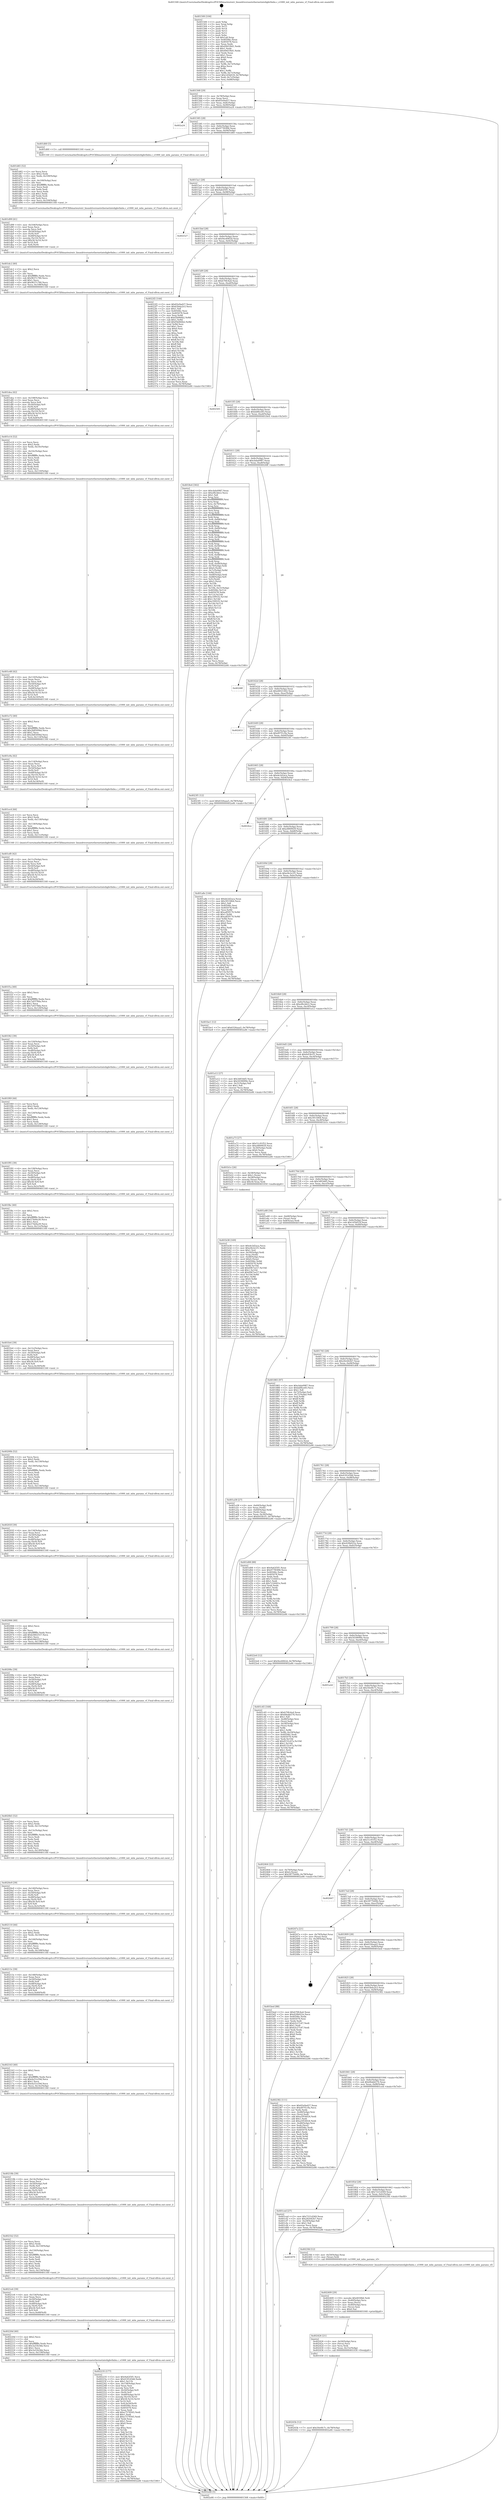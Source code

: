 digraph "0x401500" {
  label = "0x401500 (/mnt/c/Users/mathe/Desktop/tcc/POCII/binaries/extr_linuxdriversnetethernetinteligbvfmbx.c_e1000_init_mbx_params_vf_Final-ollvm.out::main(0))"
  labelloc = "t"
  node[shape=record]

  Entry [label="",width=0.3,height=0.3,shape=circle,fillcolor=black,style=filled]
  "0x401568" [label="{
     0x401568 [29]\l
     | [instrs]\l
     &nbsp;&nbsp;0x401568 \<+3\>: mov -0x78(%rbp),%eax\l
     &nbsp;&nbsp;0x40156b \<+2\>: mov %eax,%ecx\l
     &nbsp;&nbsp;0x40156d \<+6\>: sub $0x83e9ad27,%ecx\l
     &nbsp;&nbsp;0x401573 \<+6\>: mov %eax,-0x8c(%rbp)\l
     &nbsp;&nbsp;0x401579 \<+6\>: mov %ecx,-0x90(%rbp)\l
     &nbsp;&nbsp;0x40157f \<+6\>: je 0000000000402a24 \<main+0x1524\>\l
  }"]
  "0x402a24" [label="{
     0x402a24\l
  }", style=dashed]
  "0x401585" [label="{
     0x401585 [28]\l
     | [instrs]\l
     &nbsp;&nbsp;0x401585 \<+5\>: jmp 000000000040158a \<main+0x8a\>\l
     &nbsp;&nbsp;0x40158a \<+6\>: mov -0x8c(%rbp),%eax\l
     &nbsp;&nbsp;0x401590 \<+5\>: sub $0x97785f06,%eax\l
     &nbsp;&nbsp;0x401595 \<+6\>: mov %eax,-0x94(%rbp)\l
     &nbsp;&nbsp;0x40159b \<+6\>: je 0000000000401d60 \<main+0x860\>\l
  }"]
  Exit [label="",width=0.3,height=0.3,shape=circle,fillcolor=black,style=filled,peripheries=2]
  "0x401d60" [label="{
     0x401d60 [5]\l
     | [instrs]\l
     &nbsp;&nbsp;0x401d60 \<+5\>: call 0000000000401160 \<next_i\>\l
     | [calls]\l
     &nbsp;&nbsp;0x401160 \{1\} (/mnt/c/Users/mathe/Desktop/tcc/POCII/binaries/extr_linuxdriversnetethernetinteligbvfmbx.c_e1000_init_mbx_params_vf_Final-ollvm.out::next_i)\l
  }"]
  "0x4015a1" [label="{
     0x4015a1 [28]\l
     | [instrs]\l
     &nbsp;&nbsp;0x4015a1 \<+5\>: jmp 00000000004015a6 \<main+0xa6\>\l
     &nbsp;&nbsp;0x4015a6 \<+6\>: mov -0x8c(%rbp),%eax\l
     &nbsp;&nbsp;0x4015ac \<+5\>: sub $0x9a62f3f1,%eax\l
     &nbsp;&nbsp;0x4015b1 \<+6\>: mov %eax,-0x98(%rbp)\l
     &nbsp;&nbsp;0x4015b7 \<+6\>: je 0000000000402527 \<main+0x1027\>\l
  }"]
  "0x40243b" [label="{
     0x40243b [12]\l
     | [instrs]\l
     &nbsp;&nbsp;0x40243b \<+7\>: movl $0x50e0fc7c,-0x78(%rbp)\l
     &nbsp;&nbsp;0x402442 \<+5\>: jmp 0000000000402a46 \<main+0x1546\>\l
  }"]
  "0x402527" [label="{
     0x402527\l
  }", style=dashed]
  "0x4015bd" [label="{
     0x4015bd [28]\l
     | [instrs]\l
     &nbsp;&nbsp;0x4015bd \<+5\>: jmp 00000000004015c2 \<main+0xc2\>\l
     &nbsp;&nbsp;0x4015c2 \<+6\>: mov -0x8c(%rbp),%eax\l
     &nbsp;&nbsp;0x4015c8 \<+5\>: sub $0x9ee4062d,%eax\l
     &nbsp;&nbsp;0x4015cd \<+6\>: mov %eax,-0x9c(%rbp)\l
     &nbsp;&nbsp;0x4015d3 \<+6\>: je 00000000004022f2 \<main+0xdf2\>\l
  }"]
  "0x402426" [label="{
     0x402426 [21]\l
     | [instrs]\l
     &nbsp;&nbsp;0x402426 \<+4\>: mov -0x50(%rbp),%rcx\l
     &nbsp;&nbsp;0x40242a \<+3\>: mov (%rcx),%rcx\l
     &nbsp;&nbsp;0x40242d \<+3\>: mov %rcx,%rdi\l
     &nbsp;&nbsp;0x402430 \<+6\>: mov %eax,-0x15c(%rbp)\l
     &nbsp;&nbsp;0x402436 \<+5\>: call 0000000000401030 \<free@plt\>\l
     | [calls]\l
     &nbsp;&nbsp;0x401030 \{1\} (unknown)\l
  }"]
  "0x4022f2" [label="{
     0x4022f2 [144]\l
     | [instrs]\l
     &nbsp;&nbsp;0x4022f2 \<+5\>: mov $0x83e9ad27,%eax\l
     &nbsp;&nbsp;0x4022f7 \<+5\>: mov $0x63b4a2e3,%ecx\l
     &nbsp;&nbsp;0x4022fc \<+2\>: mov $0x1,%dl\l
     &nbsp;&nbsp;0x4022fe \<+7\>: mov 0x40506c,%esi\l
     &nbsp;&nbsp;0x402305 \<+7\>: mov 0x405078,%edi\l
     &nbsp;&nbsp;0x40230c \<+3\>: mov %esi,%r8d\l
     &nbsp;&nbsp;0x40230f \<+7\>: sub $0xf5b066b2,%r8d\l
     &nbsp;&nbsp;0x402316 \<+4\>: sub $0x1,%r8d\l
     &nbsp;&nbsp;0x40231a \<+7\>: add $0xf5b066b2,%r8d\l
     &nbsp;&nbsp;0x402321 \<+4\>: imul %r8d,%esi\l
     &nbsp;&nbsp;0x402325 \<+3\>: and $0x1,%esi\l
     &nbsp;&nbsp;0x402328 \<+3\>: cmp $0x0,%esi\l
     &nbsp;&nbsp;0x40232b \<+4\>: sete %r9b\l
     &nbsp;&nbsp;0x40232f \<+3\>: cmp $0xa,%edi\l
     &nbsp;&nbsp;0x402332 \<+4\>: setl %r10b\l
     &nbsp;&nbsp;0x402336 \<+3\>: mov %r9b,%r11b\l
     &nbsp;&nbsp;0x402339 \<+4\>: xor $0xff,%r11b\l
     &nbsp;&nbsp;0x40233d \<+3\>: mov %r10b,%bl\l
     &nbsp;&nbsp;0x402340 \<+3\>: xor $0xff,%bl\l
     &nbsp;&nbsp;0x402343 \<+3\>: xor $0x0,%dl\l
     &nbsp;&nbsp;0x402346 \<+3\>: mov %r11b,%r14b\l
     &nbsp;&nbsp;0x402349 \<+4\>: and $0x0,%r14b\l
     &nbsp;&nbsp;0x40234d \<+3\>: and %dl,%r9b\l
     &nbsp;&nbsp;0x402350 \<+3\>: mov %bl,%r15b\l
     &nbsp;&nbsp;0x402353 \<+4\>: and $0x0,%r15b\l
     &nbsp;&nbsp;0x402357 \<+3\>: and %dl,%r10b\l
     &nbsp;&nbsp;0x40235a \<+3\>: or %r9b,%r14b\l
     &nbsp;&nbsp;0x40235d \<+3\>: or %r10b,%r15b\l
     &nbsp;&nbsp;0x402360 \<+3\>: xor %r15b,%r14b\l
     &nbsp;&nbsp;0x402363 \<+3\>: or %bl,%r11b\l
     &nbsp;&nbsp;0x402366 \<+4\>: xor $0xff,%r11b\l
     &nbsp;&nbsp;0x40236a \<+3\>: or $0x0,%dl\l
     &nbsp;&nbsp;0x40236d \<+3\>: and %dl,%r11b\l
     &nbsp;&nbsp;0x402370 \<+3\>: or %r11b,%r14b\l
     &nbsp;&nbsp;0x402373 \<+4\>: test $0x1,%r14b\l
     &nbsp;&nbsp;0x402377 \<+3\>: cmovne %ecx,%eax\l
     &nbsp;&nbsp;0x40237a \<+3\>: mov %eax,-0x78(%rbp)\l
     &nbsp;&nbsp;0x40237d \<+5\>: jmp 0000000000402a46 \<main+0x1546\>\l
  }"]
  "0x4015d9" [label="{
     0x4015d9 [28]\l
     | [instrs]\l
     &nbsp;&nbsp;0x4015d9 \<+5\>: jmp 00000000004015de \<main+0xde\>\l
     &nbsp;&nbsp;0x4015de \<+6\>: mov -0x8c(%rbp),%eax\l
     &nbsp;&nbsp;0x4015e4 \<+5\>: sub $0xb70fc4a4,%eax\l
     &nbsp;&nbsp;0x4015e9 \<+6\>: mov %eax,-0xa0(%rbp)\l
     &nbsp;&nbsp;0x4015ef \<+6\>: je 0000000000402505 \<main+0x1005\>\l
  }"]
  "0x402409" [label="{
     0x402409 [29]\l
     | [instrs]\l
     &nbsp;&nbsp;0x402409 \<+10\>: movabs $0x4030b6,%rdi\l
     &nbsp;&nbsp;0x402413 \<+4\>: mov -0x40(%rbp),%rcx\l
     &nbsp;&nbsp;0x402417 \<+2\>: mov %eax,(%rcx)\l
     &nbsp;&nbsp;0x402419 \<+4\>: mov -0x40(%rbp),%rcx\l
     &nbsp;&nbsp;0x40241d \<+2\>: mov (%rcx),%esi\l
     &nbsp;&nbsp;0x40241f \<+2\>: mov $0x0,%al\l
     &nbsp;&nbsp;0x402421 \<+5\>: call 0000000000401040 \<printf@plt\>\l
     | [calls]\l
     &nbsp;&nbsp;0x401040 \{1\} (unknown)\l
  }"]
  "0x402505" [label="{
     0x402505\l
  }", style=dashed]
  "0x4015f5" [label="{
     0x4015f5 [28]\l
     | [instrs]\l
     &nbsp;&nbsp;0x4015f5 \<+5\>: jmp 00000000004015fa \<main+0xfa\>\l
     &nbsp;&nbsp;0x4015fa \<+6\>: mov -0x8c(%rbp),%eax\l
     &nbsp;&nbsp;0x401600 \<+5\>: sub $0xbdf4ce83,%eax\l
     &nbsp;&nbsp;0x401605 \<+6\>: mov %eax,-0xa4(%rbp)\l
     &nbsp;&nbsp;0x40160b \<+6\>: je 00000000004018e4 \<main+0x3e4\>\l
  }"]
  "0x401879" [label="{
     0x401879\l
  }", style=dashed]
  "0x4018e4" [label="{
     0x4018e4 [302]\l
     | [instrs]\l
     &nbsp;&nbsp;0x4018e4 \<+5\>: mov $0xcbda0987,%eax\l
     &nbsp;&nbsp;0x4018e9 \<+5\>: mov $0xef6c4dc2,%ecx\l
     &nbsp;&nbsp;0x4018ee \<+2\>: mov $0x1,%dl\l
     &nbsp;&nbsp;0x4018f0 \<+3\>: mov %rsp,%rsi\l
     &nbsp;&nbsp;0x4018f3 \<+4\>: add $0xfffffffffffffff0,%rsi\l
     &nbsp;&nbsp;0x4018f7 \<+3\>: mov %rsi,%rsp\l
     &nbsp;&nbsp;0x4018fa \<+4\>: mov %rsi,-0x70(%rbp)\l
     &nbsp;&nbsp;0x4018fe \<+3\>: mov %rsp,%rsi\l
     &nbsp;&nbsp;0x401901 \<+4\>: add $0xfffffffffffffff0,%rsi\l
     &nbsp;&nbsp;0x401905 \<+3\>: mov %rsi,%rsp\l
     &nbsp;&nbsp;0x401908 \<+3\>: mov %rsp,%rdi\l
     &nbsp;&nbsp;0x40190b \<+4\>: add $0xfffffffffffffff0,%rdi\l
     &nbsp;&nbsp;0x40190f \<+3\>: mov %rdi,%rsp\l
     &nbsp;&nbsp;0x401912 \<+4\>: mov %rdi,-0x68(%rbp)\l
     &nbsp;&nbsp;0x401916 \<+3\>: mov %rsp,%rdi\l
     &nbsp;&nbsp;0x401919 \<+4\>: add $0xfffffffffffffff0,%rdi\l
     &nbsp;&nbsp;0x40191d \<+3\>: mov %rdi,%rsp\l
     &nbsp;&nbsp;0x401920 \<+4\>: mov %rdi,-0x60(%rbp)\l
     &nbsp;&nbsp;0x401924 \<+3\>: mov %rsp,%rdi\l
     &nbsp;&nbsp;0x401927 \<+4\>: add $0xfffffffffffffff0,%rdi\l
     &nbsp;&nbsp;0x40192b \<+3\>: mov %rdi,%rsp\l
     &nbsp;&nbsp;0x40192e \<+4\>: mov %rdi,-0x58(%rbp)\l
     &nbsp;&nbsp;0x401932 \<+3\>: mov %rsp,%rdi\l
     &nbsp;&nbsp;0x401935 \<+4\>: add $0xfffffffffffffff0,%rdi\l
     &nbsp;&nbsp;0x401939 \<+3\>: mov %rdi,%rsp\l
     &nbsp;&nbsp;0x40193c \<+4\>: mov %rdi,-0x50(%rbp)\l
     &nbsp;&nbsp;0x401940 \<+3\>: mov %rsp,%rdi\l
     &nbsp;&nbsp;0x401943 \<+4\>: add $0xfffffffffffffff0,%rdi\l
     &nbsp;&nbsp;0x401947 \<+3\>: mov %rdi,%rsp\l
     &nbsp;&nbsp;0x40194a \<+4\>: mov %rdi,-0x48(%rbp)\l
     &nbsp;&nbsp;0x40194e \<+3\>: mov %rsp,%rdi\l
     &nbsp;&nbsp;0x401951 \<+4\>: add $0xfffffffffffffff0,%rdi\l
     &nbsp;&nbsp;0x401955 \<+3\>: mov %rdi,%rsp\l
     &nbsp;&nbsp;0x401958 \<+4\>: mov %rdi,-0x40(%rbp)\l
     &nbsp;&nbsp;0x40195c \<+4\>: mov -0x70(%rbp),%rdi\l
     &nbsp;&nbsp;0x401960 \<+6\>: movl $0x0,(%rdi)\l
     &nbsp;&nbsp;0x401966 \<+4\>: mov -0x7c(%rbp),%r8d\l
     &nbsp;&nbsp;0x40196a \<+3\>: mov %r8d,(%rsi)\l
     &nbsp;&nbsp;0x40196d \<+4\>: mov -0x68(%rbp),%rdi\l
     &nbsp;&nbsp;0x401971 \<+7\>: mov -0x88(%rbp),%r9\l
     &nbsp;&nbsp;0x401978 \<+3\>: mov %r9,(%rdi)\l
     &nbsp;&nbsp;0x40197b \<+3\>: cmpl $0x2,(%rsi)\l
     &nbsp;&nbsp;0x40197e \<+4\>: setne %r10b\l
     &nbsp;&nbsp;0x401982 \<+4\>: and $0x1,%r10b\l
     &nbsp;&nbsp;0x401986 \<+4\>: mov %r10b,-0x31(%rbp)\l
     &nbsp;&nbsp;0x40198a \<+8\>: mov 0x40506c,%r11d\l
     &nbsp;&nbsp;0x401992 \<+7\>: mov 0x405078,%ebx\l
     &nbsp;&nbsp;0x401999 \<+3\>: mov %r11d,%r14d\l
     &nbsp;&nbsp;0x40199c \<+7\>: add $0xc5991f2,%r14d\l
     &nbsp;&nbsp;0x4019a3 \<+4\>: sub $0x1,%r14d\l
     &nbsp;&nbsp;0x4019a7 \<+7\>: sub $0xc5991f2,%r14d\l
     &nbsp;&nbsp;0x4019ae \<+4\>: imul %r14d,%r11d\l
     &nbsp;&nbsp;0x4019b2 \<+4\>: and $0x1,%r11d\l
     &nbsp;&nbsp;0x4019b6 \<+4\>: cmp $0x0,%r11d\l
     &nbsp;&nbsp;0x4019ba \<+4\>: sete %r10b\l
     &nbsp;&nbsp;0x4019be \<+3\>: cmp $0xa,%ebx\l
     &nbsp;&nbsp;0x4019c1 \<+4\>: setl %r15b\l
     &nbsp;&nbsp;0x4019c5 \<+3\>: mov %r10b,%r12b\l
     &nbsp;&nbsp;0x4019c8 \<+4\>: xor $0xff,%r12b\l
     &nbsp;&nbsp;0x4019cc \<+3\>: mov %r15b,%r13b\l
     &nbsp;&nbsp;0x4019cf \<+4\>: xor $0xff,%r13b\l
     &nbsp;&nbsp;0x4019d3 \<+3\>: xor $0x1,%dl\l
     &nbsp;&nbsp;0x4019d6 \<+3\>: mov %r12b,%sil\l
     &nbsp;&nbsp;0x4019d9 \<+4\>: and $0xff,%sil\l
     &nbsp;&nbsp;0x4019dd \<+3\>: and %dl,%r10b\l
     &nbsp;&nbsp;0x4019e0 \<+3\>: mov %r13b,%dil\l
     &nbsp;&nbsp;0x4019e3 \<+4\>: and $0xff,%dil\l
     &nbsp;&nbsp;0x4019e7 \<+3\>: and %dl,%r15b\l
     &nbsp;&nbsp;0x4019ea \<+3\>: or %r10b,%sil\l
     &nbsp;&nbsp;0x4019ed \<+3\>: or %r15b,%dil\l
     &nbsp;&nbsp;0x4019f0 \<+3\>: xor %dil,%sil\l
     &nbsp;&nbsp;0x4019f3 \<+3\>: or %r13b,%r12b\l
     &nbsp;&nbsp;0x4019f6 \<+4\>: xor $0xff,%r12b\l
     &nbsp;&nbsp;0x4019fa \<+3\>: or $0x1,%dl\l
     &nbsp;&nbsp;0x4019fd \<+3\>: and %dl,%r12b\l
     &nbsp;&nbsp;0x401a00 \<+3\>: or %r12b,%sil\l
     &nbsp;&nbsp;0x401a03 \<+4\>: test $0x1,%sil\l
     &nbsp;&nbsp;0x401a07 \<+3\>: cmovne %ecx,%eax\l
     &nbsp;&nbsp;0x401a0a \<+3\>: mov %eax,-0x78(%rbp)\l
     &nbsp;&nbsp;0x401a0d \<+5\>: jmp 0000000000402a46 \<main+0x1546\>\l
  }"]
  "0x401611" [label="{
     0x401611 [28]\l
     | [instrs]\l
     &nbsp;&nbsp;0x401611 \<+5\>: jmp 0000000000401616 \<main+0x116\>\l
     &nbsp;&nbsp;0x401616 \<+6\>: mov -0x8c(%rbp),%eax\l
     &nbsp;&nbsp;0x40161c \<+5\>: sub $0xcbda0987,%eax\l
     &nbsp;&nbsp;0x401621 \<+6\>: mov %eax,-0xa8(%rbp)\l
     &nbsp;&nbsp;0x401627 \<+6\>: je 000000000040248f \<main+0xf8f\>\l
  }"]
  "0x4023fd" [label="{
     0x4023fd [12]\l
     | [instrs]\l
     &nbsp;&nbsp;0x4023fd \<+4\>: mov -0x50(%rbp),%rax\l
     &nbsp;&nbsp;0x402401 \<+3\>: mov (%rax),%rdi\l
     &nbsp;&nbsp;0x402404 \<+5\>: call 0000000000401420 \<e1000_init_mbx_params_vf\>\l
     | [calls]\l
     &nbsp;&nbsp;0x401420 \{1\} (/mnt/c/Users/mathe/Desktop/tcc/POCII/binaries/extr_linuxdriversnetethernetinteligbvfmbx.c_e1000_init_mbx_params_vf_Final-ollvm.out::e1000_init_mbx_params_vf)\l
  }"]
  "0x40248f" [label="{
     0x40248f\l
  }", style=dashed]
  "0x40162d" [label="{
     0x40162d [28]\l
     | [instrs]\l
     &nbsp;&nbsp;0x40162d \<+5\>: jmp 0000000000401632 \<main+0x132\>\l
     &nbsp;&nbsp;0x401632 \<+6\>: mov -0x8c(%rbp),%eax\l
     &nbsp;&nbsp;0x401638 \<+5\>: sub $0xd4021442,%eax\l
     &nbsp;&nbsp;0x40163d \<+6\>: mov %eax,-0xac(%rbp)\l
     &nbsp;&nbsp;0x401643 \<+6\>: je 0000000000402453 \<main+0xf53\>\l
  }"]
  "0x402235" [label="{
     0x402235 [177]\l
     | [instrs]\l
     &nbsp;&nbsp;0x402235 \<+5\>: mov $0x9a62f3f1,%ecx\l
     &nbsp;&nbsp;0x40223a \<+5\>: mov $0x4181d3dd,%edx\l
     &nbsp;&nbsp;0x40223f \<+3\>: mov $0x1,%r11b\l
     &nbsp;&nbsp;0x402242 \<+6\>: mov -0x158(%rbp),%esi\l
     &nbsp;&nbsp;0x402248 \<+3\>: imul %eax,%esi\l
     &nbsp;&nbsp;0x40224b \<+3\>: movslq %esi,%r8\l
     &nbsp;&nbsp;0x40224e \<+4\>: mov -0x50(%rbp),%r9\l
     &nbsp;&nbsp;0x402252 \<+3\>: mov (%r9),%r9\l
     &nbsp;&nbsp;0x402255 \<+4\>: mov -0x48(%rbp),%r10\l
     &nbsp;&nbsp;0x402259 \<+3\>: movslq (%r10),%r10\l
     &nbsp;&nbsp;0x40225c \<+4\>: imul $0x58,%r10,%r10\l
     &nbsp;&nbsp;0x402260 \<+3\>: add %r10,%r9\l
     &nbsp;&nbsp;0x402263 \<+4\>: mov %r8,0x50(%r9)\l
     &nbsp;&nbsp;0x402267 \<+7\>: mov 0x40506c,%eax\l
     &nbsp;&nbsp;0x40226e \<+7\>: mov 0x405078,%esi\l
     &nbsp;&nbsp;0x402275 \<+2\>: mov %eax,%edi\l
     &nbsp;&nbsp;0x402277 \<+6\>: add $0xe7578565,%edi\l
     &nbsp;&nbsp;0x40227d \<+3\>: sub $0x1,%edi\l
     &nbsp;&nbsp;0x402280 \<+6\>: sub $0xe7578565,%edi\l
     &nbsp;&nbsp;0x402286 \<+3\>: imul %edi,%eax\l
     &nbsp;&nbsp;0x402289 \<+3\>: and $0x1,%eax\l
     &nbsp;&nbsp;0x40228c \<+3\>: cmp $0x0,%eax\l
     &nbsp;&nbsp;0x40228f \<+3\>: sete %bl\l
     &nbsp;&nbsp;0x402292 \<+3\>: cmp $0xa,%esi\l
     &nbsp;&nbsp;0x402295 \<+4\>: setl %r14b\l
     &nbsp;&nbsp;0x402299 \<+3\>: mov %bl,%r15b\l
     &nbsp;&nbsp;0x40229c \<+4\>: xor $0xff,%r15b\l
     &nbsp;&nbsp;0x4022a0 \<+3\>: mov %r14b,%r12b\l
     &nbsp;&nbsp;0x4022a3 \<+4\>: xor $0xff,%r12b\l
     &nbsp;&nbsp;0x4022a7 \<+4\>: xor $0x0,%r11b\l
     &nbsp;&nbsp;0x4022ab \<+3\>: mov %r15b,%r13b\l
     &nbsp;&nbsp;0x4022ae \<+4\>: and $0x0,%r13b\l
     &nbsp;&nbsp;0x4022b2 \<+3\>: and %r11b,%bl\l
     &nbsp;&nbsp;0x4022b5 \<+3\>: mov %r12b,%al\l
     &nbsp;&nbsp;0x4022b8 \<+2\>: and $0x0,%al\l
     &nbsp;&nbsp;0x4022ba \<+3\>: and %r11b,%r14b\l
     &nbsp;&nbsp;0x4022bd \<+3\>: or %bl,%r13b\l
     &nbsp;&nbsp;0x4022c0 \<+3\>: or %r14b,%al\l
     &nbsp;&nbsp;0x4022c3 \<+3\>: xor %al,%r13b\l
     &nbsp;&nbsp;0x4022c6 \<+3\>: or %r12b,%r15b\l
     &nbsp;&nbsp;0x4022c9 \<+4\>: xor $0xff,%r15b\l
     &nbsp;&nbsp;0x4022cd \<+4\>: or $0x0,%r11b\l
     &nbsp;&nbsp;0x4022d1 \<+3\>: and %r11b,%r15b\l
     &nbsp;&nbsp;0x4022d4 \<+3\>: or %r15b,%r13b\l
     &nbsp;&nbsp;0x4022d7 \<+4\>: test $0x1,%r13b\l
     &nbsp;&nbsp;0x4022db \<+3\>: cmovne %edx,%ecx\l
     &nbsp;&nbsp;0x4022de \<+3\>: mov %ecx,-0x78(%rbp)\l
     &nbsp;&nbsp;0x4022e1 \<+5\>: jmp 0000000000402a46 \<main+0x1546\>\l
  }"]
  "0x402453" [label="{
     0x402453\l
  }", style=dashed]
  "0x401649" [label="{
     0x401649 [28]\l
     | [instrs]\l
     &nbsp;&nbsp;0x401649 \<+5\>: jmp 000000000040164e \<main+0x14e\>\l
     &nbsp;&nbsp;0x40164e \<+6\>: mov -0x8c(%rbp),%eax\l
     &nbsp;&nbsp;0x401654 \<+5\>: sub $0xd97f1c9a,%eax\l
     &nbsp;&nbsp;0x401659 \<+6\>: mov %eax,-0xb0(%rbp)\l
     &nbsp;&nbsp;0x40165f \<+6\>: je 00000000004023f1 \<main+0xef1\>\l
  }"]
  "0x40220d" [label="{
     0x40220d [40]\l
     | [instrs]\l
     &nbsp;&nbsp;0x40220d \<+5\>: mov $0x2,%ecx\l
     &nbsp;&nbsp;0x402212 \<+1\>: cltd\l
     &nbsp;&nbsp;0x402213 \<+2\>: idiv %ecx\l
     &nbsp;&nbsp;0x402215 \<+6\>: imul $0xfffffffe,%edx,%ecx\l
     &nbsp;&nbsp;0x40221b \<+6\>: sub $0x3a55b3bb,%ecx\l
     &nbsp;&nbsp;0x402221 \<+3\>: add $0x1,%ecx\l
     &nbsp;&nbsp;0x402224 \<+6\>: add $0x3a55b3bb,%ecx\l
     &nbsp;&nbsp;0x40222a \<+6\>: mov %ecx,-0x158(%rbp)\l
     &nbsp;&nbsp;0x402230 \<+5\>: call 0000000000401160 \<next_i\>\l
     | [calls]\l
     &nbsp;&nbsp;0x401160 \{1\} (/mnt/c/Users/mathe/Desktop/tcc/POCII/binaries/extr_linuxdriversnetethernetinteligbvfmbx.c_e1000_init_mbx_params_vf_Final-ollvm.out::next_i)\l
  }"]
  "0x4023f1" [label="{
     0x4023f1 [12]\l
     | [instrs]\l
     &nbsp;&nbsp;0x4023f1 \<+7\>: movl $0x6326aaa5,-0x78(%rbp)\l
     &nbsp;&nbsp;0x4023f8 \<+5\>: jmp 0000000000402a46 \<main+0x1546\>\l
  }"]
  "0x401665" [label="{
     0x401665 [28]\l
     | [instrs]\l
     &nbsp;&nbsp;0x401665 \<+5\>: jmp 000000000040166a \<main+0x16a\>\l
     &nbsp;&nbsp;0x40166a \<+6\>: mov -0x8c(%rbp),%eax\l
     &nbsp;&nbsp;0x401670 \<+5\>: sub $0xde2d2aca,%eax\l
     &nbsp;&nbsp;0x401675 \<+6\>: mov %eax,-0xb4(%rbp)\l
     &nbsp;&nbsp;0x40167b \<+6\>: je 00000000004024ce \<main+0xfce\>\l
  }"]
  "0x4021e6" [label="{
     0x4021e6 [39]\l
     | [instrs]\l
     &nbsp;&nbsp;0x4021e6 \<+6\>: mov -0x154(%rbp),%ecx\l
     &nbsp;&nbsp;0x4021ec \<+3\>: imul %eax,%ecx\l
     &nbsp;&nbsp;0x4021ef \<+4\>: mov -0x50(%rbp),%r8\l
     &nbsp;&nbsp;0x4021f3 \<+3\>: mov (%r8),%r8\l
     &nbsp;&nbsp;0x4021f6 \<+4\>: mov -0x48(%rbp),%r9\l
     &nbsp;&nbsp;0x4021fa \<+3\>: movslq (%r9),%r9\l
     &nbsp;&nbsp;0x4021fd \<+4\>: imul $0x58,%r9,%r9\l
     &nbsp;&nbsp;0x402201 \<+3\>: add %r9,%r8\l
     &nbsp;&nbsp;0x402204 \<+4\>: mov %ecx,0x48(%r8)\l
     &nbsp;&nbsp;0x402208 \<+5\>: call 0000000000401160 \<next_i\>\l
     | [calls]\l
     &nbsp;&nbsp;0x401160 \{1\} (/mnt/c/Users/mathe/Desktop/tcc/POCII/binaries/extr_linuxdriversnetethernetinteligbvfmbx.c_e1000_init_mbx_params_vf_Final-ollvm.out::next_i)\l
  }"]
  "0x4024ce" [label="{
     0x4024ce\l
  }", style=dashed]
  "0x401681" [label="{
     0x401681 [28]\l
     | [instrs]\l
     &nbsp;&nbsp;0x401681 \<+5\>: jmp 0000000000401686 \<main+0x186\>\l
     &nbsp;&nbsp;0x401686 \<+6\>: mov -0x8c(%rbp),%eax\l
     &nbsp;&nbsp;0x40168c \<+5\>: sub $0xe8f49029,%eax\l
     &nbsp;&nbsp;0x401691 \<+6\>: mov %eax,-0xb8(%rbp)\l
     &nbsp;&nbsp;0x401697 \<+6\>: je 0000000000401a8e \<main+0x58e\>\l
  }"]
  "0x4021b2" [label="{
     0x4021b2 [52]\l
     | [instrs]\l
     &nbsp;&nbsp;0x4021b2 \<+2\>: xor %ecx,%ecx\l
     &nbsp;&nbsp;0x4021b4 \<+5\>: mov $0x2,%edx\l
     &nbsp;&nbsp;0x4021b9 \<+6\>: mov %edx,-0x150(%rbp)\l
     &nbsp;&nbsp;0x4021bf \<+1\>: cltd\l
     &nbsp;&nbsp;0x4021c0 \<+6\>: mov -0x150(%rbp),%esi\l
     &nbsp;&nbsp;0x4021c6 \<+2\>: idiv %esi\l
     &nbsp;&nbsp;0x4021c8 \<+6\>: imul $0xfffffffe,%edx,%edx\l
     &nbsp;&nbsp;0x4021ce \<+2\>: mov %ecx,%edi\l
     &nbsp;&nbsp;0x4021d0 \<+2\>: sub %edx,%edi\l
     &nbsp;&nbsp;0x4021d2 \<+2\>: mov %ecx,%edx\l
     &nbsp;&nbsp;0x4021d4 \<+3\>: sub $0x1,%edx\l
     &nbsp;&nbsp;0x4021d7 \<+2\>: add %edx,%edi\l
     &nbsp;&nbsp;0x4021d9 \<+2\>: sub %edi,%ecx\l
     &nbsp;&nbsp;0x4021db \<+6\>: mov %ecx,-0x154(%rbp)\l
     &nbsp;&nbsp;0x4021e1 \<+5\>: call 0000000000401160 \<next_i\>\l
     | [calls]\l
     &nbsp;&nbsp;0x401160 \{1\} (/mnt/c/Users/mathe/Desktop/tcc/POCII/binaries/extr_linuxdriversnetethernetinteligbvfmbx.c_e1000_init_mbx_params_vf_Final-ollvm.out::next_i)\l
  }"]
  "0x401a8e" [label="{
     0x401a8e [144]\l
     | [instrs]\l
     &nbsp;&nbsp;0x401a8e \<+5\>: mov $0xde2d2aca,%eax\l
     &nbsp;&nbsp;0x401a93 \<+5\>: mov $0x3915064,%ecx\l
     &nbsp;&nbsp;0x401a98 \<+2\>: mov $0x1,%dl\l
     &nbsp;&nbsp;0x401a9a \<+7\>: mov 0x40506c,%esi\l
     &nbsp;&nbsp;0x401aa1 \<+7\>: mov 0x405078,%edi\l
     &nbsp;&nbsp;0x401aa8 \<+3\>: mov %esi,%r8d\l
     &nbsp;&nbsp;0x401aab \<+7\>: add $0xadf3f170,%r8d\l
     &nbsp;&nbsp;0x401ab2 \<+4\>: sub $0x1,%r8d\l
     &nbsp;&nbsp;0x401ab6 \<+7\>: sub $0xadf3f170,%r8d\l
     &nbsp;&nbsp;0x401abd \<+4\>: imul %r8d,%esi\l
     &nbsp;&nbsp;0x401ac1 \<+3\>: and $0x1,%esi\l
     &nbsp;&nbsp;0x401ac4 \<+3\>: cmp $0x0,%esi\l
     &nbsp;&nbsp;0x401ac7 \<+4\>: sete %r9b\l
     &nbsp;&nbsp;0x401acb \<+3\>: cmp $0xa,%edi\l
     &nbsp;&nbsp;0x401ace \<+4\>: setl %r10b\l
     &nbsp;&nbsp;0x401ad2 \<+3\>: mov %r9b,%r11b\l
     &nbsp;&nbsp;0x401ad5 \<+4\>: xor $0xff,%r11b\l
     &nbsp;&nbsp;0x401ad9 \<+3\>: mov %r10b,%bl\l
     &nbsp;&nbsp;0x401adc \<+3\>: xor $0xff,%bl\l
     &nbsp;&nbsp;0x401adf \<+3\>: xor $0x0,%dl\l
     &nbsp;&nbsp;0x401ae2 \<+3\>: mov %r11b,%r14b\l
     &nbsp;&nbsp;0x401ae5 \<+4\>: and $0x0,%r14b\l
     &nbsp;&nbsp;0x401ae9 \<+3\>: and %dl,%r9b\l
     &nbsp;&nbsp;0x401aec \<+3\>: mov %bl,%r15b\l
     &nbsp;&nbsp;0x401aef \<+4\>: and $0x0,%r15b\l
     &nbsp;&nbsp;0x401af3 \<+3\>: and %dl,%r10b\l
     &nbsp;&nbsp;0x401af6 \<+3\>: or %r9b,%r14b\l
     &nbsp;&nbsp;0x401af9 \<+3\>: or %r10b,%r15b\l
     &nbsp;&nbsp;0x401afc \<+3\>: xor %r15b,%r14b\l
     &nbsp;&nbsp;0x401aff \<+3\>: or %bl,%r11b\l
     &nbsp;&nbsp;0x401b02 \<+4\>: xor $0xff,%r11b\l
     &nbsp;&nbsp;0x401b06 \<+3\>: or $0x0,%dl\l
     &nbsp;&nbsp;0x401b09 \<+3\>: and %dl,%r11b\l
     &nbsp;&nbsp;0x401b0c \<+3\>: or %r11b,%r14b\l
     &nbsp;&nbsp;0x401b0f \<+4\>: test $0x1,%r14b\l
     &nbsp;&nbsp;0x401b13 \<+3\>: cmovne %ecx,%eax\l
     &nbsp;&nbsp;0x401b16 \<+3\>: mov %eax,-0x78(%rbp)\l
     &nbsp;&nbsp;0x401b19 \<+5\>: jmp 0000000000402a46 \<main+0x1546\>\l
  }"]
  "0x40169d" [label="{
     0x40169d [28]\l
     | [instrs]\l
     &nbsp;&nbsp;0x40169d \<+5\>: jmp 00000000004016a2 \<main+0x1a2\>\l
     &nbsp;&nbsp;0x4016a2 \<+6\>: mov -0x8c(%rbp),%eax\l
     &nbsp;&nbsp;0x4016a8 \<+5\>: sub $0xe9e2e1f1,%eax\l
     &nbsp;&nbsp;0x4016ad \<+6\>: mov %eax,-0xbc(%rbp)\l
     &nbsp;&nbsp;0x4016b3 \<+6\>: je 0000000000401be1 \<main+0x6e1\>\l
  }"]
  "0x40218b" [label="{
     0x40218b [39]\l
     | [instrs]\l
     &nbsp;&nbsp;0x40218b \<+6\>: mov -0x14c(%rbp),%ecx\l
     &nbsp;&nbsp;0x402191 \<+3\>: imul %eax,%ecx\l
     &nbsp;&nbsp;0x402194 \<+4\>: mov -0x50(%rbp),%r8\l
     &nbsp;&nbsp;0x402198 \<+3\>: mov (%r8),%r8\l
     &nbsp;&nbsp;0x40219b \<+4\>: mov -0x48(%rbp),%r9\l
     &nbsp;&nbsp;0x40219f \<+3\>: movslq (%r9),%r9\l
     &nbsp;&nbsp;0x4021a2 \<+4\>: imul $0x58,%r9,%r9\l
     &nbsp;&nbsp;0x4021a6 \<+3\>: add %r9,%r8\l
     &nbsp;&nbsp;0x4021a9 \<+4\>: mov %ecx,0x44(%r8)\l
     &nbsp;&nbsp;0x4021ad \<+5\>: call 0000000000401160 \<next_i\>\l
     | [calls]\l
     &nbsp;&nbsp;0x401160 \{1\} (/mnt/c/Users/mathe/Desktop/tcc/POCII/binaries/extr_linuxdriversnetethernetinteligbvfmbx.c_e1000_init_mbx_params_vf_Final-ollvm.out::next_i)\l
  }"]
  "0x401be1" [label="{
     0x401be1 [12]\l
     | [instrs]\l
     &nbsp;&nbsp;0x401be1 \<+7\>: movl $0x6326aaa5,-0x78(%rbp)\l
     &nbsp;&nbsp;0x401be8 \<+5\>: jmp 0000000000402a46 \<main+0x1546\>\l
  }"]
  "0x4016b9" [label="{
     0x4016b9 [28]\l
     | [instrs]\l
     &nbsp;&nbsp;0x4016b9 \<+5\>: jmp 00000000004016be \<main+0x1be\>\l
     &nbsp;&nbsp;0x4016be \<+6\>: mov -0x8c(%rbp),%eax\l
     &nbsp;&nbsp;0x4016c4 \<+5\>: sub $0xef6c4dc2,%eax\l
     &nbsp;&nbsp;0x4016c9 \<+6\>: mov %eax,-0xc0(%rbp)\l
     &nbsp;&nbsp;0x4016cf \<+6\>: je 0000000000401a12 \<main+0x512\>\l
  }"]
  "0x402163" [label="{
     0x402163 [40]\l
     | [instrs]\l
     &nbsp;&nbsp;0x402163 \<+5\>: mov $0x2,%ecx\l
     &nbsp;&nbsp;0x402168 \<+1\>: cltd\l
     &nbsp;&nbsp;0x402169 \<+2\>: idiv %ecx\l
     &nbsp;&nbsp;0x40216b \<+6\>: imul $0xfffffffe,%edx,%ecx\l
     &nbsp;&nbsp;0x402171 \<+6\>: sub $0x4a51e59d,%ecx\l
     &nbsp;&nbsp;0x402177 \<+3\>: add $0x1,%ecx\l
     &nbsp;&nbsp;0x40217a \<+6\>: add $0x4a51e59d,%ecx\l
     &nbsp;&nbsp;0x402180 \<+6\>: mov %ecx,-0x14c(%rbp)\l
     &nbsp;&nbsp;0x402186 \<+5\>: call 0000000000401160 \<next_i\>\l
     | [calls]\l
     &nbsp;&nbsp;0x401160 \{1\} (/mnt/c/Users/mathe/Desktop/tcc/POCII/binaries/extr_linuxdriversnetethernetinteligbvfmbx.c_e1000_init_mbx_params_vf_Final-ollvm.out::next_i)\l
  }"]
  "0x401a12" [label="{
     0x401a12 [27]\l
     | [instrs]\l
     &nbsp;&nbsp;0x401a12 \<+5\>: mov $0x3d03dd5,%eax\l
     &nbsp;&nbsp;0x401a17 \<+5\>: mov $0x5039099e,%ecx\l
     &nbsp;&nbsp;0x401a1c \<+3\>: mov -0x31(%rbp),%dl\l
     &nbsp;&nbsp;0x401a1f \<+3\>: test $0x1,%dl\l
     &nbsp;&nbsp;0x401a22 \<+3\>: cmovne %ecx,%eax\l
     &nbsp;&nbsp;0x401a25 \<+3\>: mov %eax,-0x78(%rbp)\l
     &nbsp;&nbsp;0x401a28 \<+5\>: jmp 0000000000402a46 \<main+0x1546\>\l
  }"]
  "0x4016d5" [label="{
     0x4016d5 [28]\l
     | [instrs]\l
     &nbsp;&nbsp;0x4016d5 \<+5\>: jmp 00000000004016da \<main+0x1da\>\l
     &nbsp;&nbsp;0x4016da \<+6\>: mov -0x8c(%rbp),%eax\l
     &nbsp;&nbsp;0x4016e0 \<+5\>: sub $0xfe03b1f1,%eax\l
     &nbsp;&nbsp;0x4016e5 \<+6\>: mov %eax,-0xc4(%rbp)\l
     &nbsp;&nbsp;0x4016eb \<+6\>: je 0000000000401a73 \<main+0x573\>\l
  }"]
  "0x40213c" [label="{
     0x40213c [39]\l
     | [instrs]\l
     &nbsp;&nbsp;0x40213c \<+6\>: mov -0x148(%rbp),%ecx\l
     &nbsp;&nbsp;0x402142 \<+3\>: imul %eax,%ecx\l
     &nbsp;&nbsp;0x402145 \<+4\>: mov -0x50(%rbp),%r8\l
     &nbsp;&nbsp;0x402149 \<+3\>: mov (%r8),%r8\l
     &nbsp;&nbsp;0x40214c \<+4\>: mov -0x48(%rbp),%r9\l
     &nbsp;&nbsp;0x402150 \<+3\>: movslq (%r9),%r9\l
     &nbsp;&nbsp;0x402153 \<+4\>: imul $0x58,%r9,%r9\l
     &nbsp;&nbsp;0x402157 \<+3\>: add %r9,%r8\l
     &nbsp;&nbsp;0x40215a \<+4\>: mov %ecx,0x40(%r8)\l
     &nbsp;&nbsp;0x40215e \<+5\>: call 0000000000401160 \<next_i\>\l
     | [calls]\l
     &nbsp;&nbsp;0x401160 \{1\} (/mnt/c/Users/mathe/Desktop/tcc/POCII/binaries/extr_linuxdriversnetethernetinteligbvfmbx.c_e1000_init_mbx_params_vf_Final-ollvm.out::next_i)\l
  }"]
  "0x401a73" [label="{
     0x401a73 [27]\l
     | [instrs]\l
     &nbsp;&nbsp;0x401a73 \<+5\>: mov $0x51c91f52,%eax\l
     &nbsp;&nbsp;0x401a78 \<+5\>: mov $0xe8f49029,%ecx\l
     &nbsp;&nbsp;0x401a7d \<+3\>: mov -0x30(%rbp),%edx\l
     &nbsp;&nbsp;0x401a80 \<+3\>: cmp $0x0,%edx\l
     &nbsp;&nbsp;0x401a83 \<+3\>: cmove %ecx,%eax\l
     &nbsp;&nbsp;0x401a86 \<+3\>: mov %eax,-0x78(%rbp)\l
     &nbsp;&nbsp;0x401a89 \<+5\>: jmp 0000000000402a46 \<main+0x1546\>\l
  }"]
  "0x4016f1" [label="{
     0x4016f1 [28]\l
     | [instrs]\l
     &nbsp;&nbsp;0x4016f1 \<+5\>: jmp 00000000004016f6 \<main+0x1f6\>\l
     &nbsp;&nbsp;0x4016f6 \<+6\>: mov -0x8c(%rbp),%eax\l
     &nbsp;&nbsp;0x4016fc \<+5\>: sub $0x3915064,%eax\l
     &nbsp;&nbsp;0x401701 \<+6\>: mov %eax,-0xc8(%rbp)\l
     &nbsp;&nbsp;0x401707 \<+6\>: je 0000000000401b1e \<main+0x61e\>\l
  }"]
  "0x402110" [label="{
     0x402110 [44]\l
     | [instrs]\l
     &nbsp;&nbsp;0x402110 \<+2\>: xor %ecx,%ecx\l
     &nbsp;&nbsp;0x402112 \<+5\>: mov $0x2,%edx\l
     &nbsp;&nbsp;0x402117 \<+6\>: mov %edx,-0x144(%rbp)\l
     &nbsp;&nbsp;0x40211d \<+1\>: cltd\l
     &nbsp;&nbsp;0x40211e \<+6\>: mov -0x144(%rbp),%esi\l
     &nbsp;&nbsp;0x402124 \<+2\>: idiv %esi\l
     &nbsp;&nbsp;0x402126 \<+6\>: imul $0xfffffffe,%edx,%edx\l
     &nbsp;&nbsp;0x40212c \<+3\>: sub $0x1,%ecx\l
     &nbsp;&nbsp;0x40212f \<+2\>: sub %ecx,%edx\l
     &nbsp;&nbsp;0x402131 \<+6\>: mov %edx,-0x148(%rbp)\l
     &nbsp;&nbsp;0x402137 \<+5\>: call 0000000000401160 \<next_i\>\l
     | [calls]\l
     &nbsp;&nbsp;0x401160 \{1\} (/mnt/c/Users/mathe/Desktop/tcc/POCII/binaries/extr_linuxdriversnetethernetinteligbvfmbx.c_e1000_init_mbx_params_vf_Final-ollvm.out::next_i)\l
  }"]
  "0x401b1e" [label="{
     0x401b1e [26]\l
     | [instrs]\l
     &nbsp;&nbsp;0x401b1e \<+4\>: mov -0x58(%rbp),%rax\l
     &nbsp;&nbsp;0x401b22 \<+6\>: movl $0x1,(%rax)\l
     &nbsp;&nbsp;0x401b28 \<+4\>: mov -0x58(%rbp),%rax\l
     &nbsp;&nbsp;0x401b2c \<+3\>: movslq (%rax),%rax\l
     &nbsp;&nbsp;0x401b2f \<+4\>: imul $0x58,%rax,%rdi\l
     &nbsp;&nbsp;0x401b33 \<+5\>: call 0000000000401050 \<malloc@plt\>\l
     | [calls]\l
     &nbsp;&nbsp;0x401050 \{1\} (unknown)\l
  }"]
  "0x40170d" [label="{
     0x40170d [28]\l
     | [instrs]\l
     &nbsp;&nbsp;0x40170d \<+5\>: jmp 0000000000401712 \<main+0x212\>\l
     &nbsp;&nbsp;0x401712 \<+6\>: mov -0x8c(%rbp),%eax\l
     &nbsp;&nbsp;0x401718 \<+5\>: sub $0x3d03dd5,%eax\l
     &nbsp;&nbsp;0x40171d \<+6\>: mov %eax,-0xcc(%rbp)\l
     &nbsp;&nbsp;0x401723 \<+6\>: je 0000000000401a48 \<main+0x548\>\l
  }"]
  "0x4020e9" [label="{
     0x4020e9 [39]\l
     | [instrs]\l
     &nbsp;&nbsp;0x4020e9 \<+6\>: mov -0x140(%rbp),%ecx\l
     &nbsp;&nbsp;0x4020ef \<+3\>: imul %eax,%ecx\l
     &nbsp;&nbsp;0x4020f2 \<+4\>: mov -0x50(%rbp),%r8\l
     &nbsp;&nbsp;0x4020f6 \<+3\>: mov (%r8),%r8\l
     &nbsp;&nbsp;0x4020f9 \<+4\>: mov -0x48(%rbp),%r9\l
     &nbsp;&nbsp;0x4020fd \<+3\>: movslq (%r9),%r9\l
     &nbsp;&nbsp;0x402100 \<+4\>: imul $0x58,%r9,%r9\l
     &nbsp;&nbsp;0x402104 \<+3\>: add %r9,%r8\l
     &nbsp;&nbsp;0x402107 \<+4\>: mov %ecx,0x3c(%r8)\l
     &nbsp;&nbsp;0x40210b \<+5\>: call 0000000000401160 \<next_i\>\l
     | [calls]\l
     &nbsp;&nbsp;0x401160 \{1\} (/mnt/c/Users/mathe/Desktop/tcc/POCII/binaries/extr_linuxdriversnetethernetinteligbvfmbx.c_e1000_init_mbx_params_vf_Final-ollvm.out::next_i)\l
  }"]
  "0x401a48" [label="{
     0x401a48 [16]\l
     | [instrs]\l
     &nbsp;&nbsp;0x401a48 \<+4\>: mov -0x68(%rbp),%rax\l
     &nbsp;&nbsp;0x401a4c \<+3\>: mov (%rax),%rax\l
     &nbsp;&nbsp;0x401a4f \<+4\>: mov 0x8(%rax),%rdi\l
     &nbsp;&nbsp;0x401a53 \<+5\>: call 0000000000401060 \<atoi@plt\>\l
     | [calls]\l
     &nbsp;&nbsp;0x401060 \{1\} (unknown)\l
  }"]
  "0x401729" [label="{
     0x401729 [28]\l
     | [instrs]\l
     &nbsp;&nbsp;0x401729 \<+5\>: jmp 000000000040172e \<main+0x22e\>\l
     &nbsp;&nbsp;0x40172e \<+6\>: mov -0x8c(%rbp),%eax\l
     &nbsp;&nbsp;0x401734 \<+5\>: sub $0x1d5bf23f,%eax\l
     &nbsp;&nbsp;0x401739 \<+6\>: mov %eax,-0xd0(%rbp)\l
     &nbsp;&nbsp;0x40173f \<+6\>: je 0000000000401883 \<main+0x383\>\l
  }"]
  "0x4020b5" [label="{
     0x4020b5 [52]\l
     | [instrs]\l
     &nbsp;&nbsp;0x4020b5 \<+2\>: xor %ecx,%ecx\l
     &nbsp;&nbsp;0x4020b7 \<+5\>: mov $0x2,%edx\l
     &nbsp;&nbsp;0x4020bc \<+6\>: mov %edx,-0x13c(%rbp)\l
     &nbsp;&nbsp;0x4020c2 \<+1\>: cltd\l
     &nbsp;&nbsp;0x4020c3 \<+6\>: mov -0x13c(%rbp),%esi\l
     &nbsp;&nbsp;0x4020c9 \<+2\>: idiv %esi\l
     &nbsp;&nbsp;0x4020cb \<+6\>: imul $0xfffffffe,%edx,%edx\l
     &nbsp;&nbsp;0x4020d1 \<+2\>: mov %ecx,%edi\l
     &nbsp;&nbsp;0x4020d3 \<+2\>: sub %edx,%edi\l
     &nbsp;&nbsp;0x4020d5 \<+2\>: mov %ecx,%edx\l
     &nbsp;&nbsp;0x4020d7 \<+3\>: sub $0x1,%edx\l
     &nbsp;&nbsp;0x4020da \<+2\>: add %edx,%edi\l
     &nbsp;&nbsp;0x4020dc \<+2\>: sub %edi,%ecx\l
     &nbsp;&nbsp;0x4020de \<+6\>: mov %ecx,-0x140(%rbp)\l
     &nbsp;&nbsp;0x4020e4 \<+5\>: call 0000000000401160 \<next_i\>\l
     | [calls]\l
     &nbsp;&nbsp;0x401160 \{1\} (/mnt/c/Users/mathe/Desktop/tcc/POCII/binaries/extr_linuxdriversnetethernetinteligbvfmbx.c_e1000_init_mbx_params_vf_Final-ollvm.out::next_i)\l
  }"]
  "0x401883" [label="{
     0x401883 [97]\l
     | [instrs]\l
     &nbsp;&nbsp;0x401883 \<+5\>: mov $0xcbda0987,%eax\l
     &nbsp;&nbsp;0x401888 \<+5\>: mov $0xbdf4ce83,%ecx\l
     &nbsp;&nbsp;0x40188d \<+2\>: mov $0x1,%dl\l
     &nbsp;&nbsp;0x40188f \<+4\>: mov -0x72(%rbp),%sil\l
     &nbsp;&nbsp;0x401893 \<+4\>: mov -0x71(%rbp),%dil\l
     &nbsp;&nbsp;0x401897 \<+3\>: mov %sil,%r8b\l
     &nbsp;&nbsp;0x40189a \<+4\>: xor $0xff,%r8b\l
     &nbsp;&nbsp;0x40189e \<+3\>: mov %dil,%r9b\l
     &nbsp;&nbsp;0x4018a1 \<+4\>: xor $0xff,%r9b\l
     &nbsp;&nbsp;0x4018a5 \<+3\>: xor $0x0,%dl\l
     &nbsp;&nbsp;0x4018a8 \<+3\>: mov %r8b,%r10b\l
     &nbsp;&nbsp;0x4018ab \<+4\>: and $0x0,%r10b\l
     &nbsp;&nbsp;0x4018af \<+3\>: and %dl,%sil\l
     &nbsp;&nbsp;0x4018b2 \<+3\>: mov %r9b,%r11b\l
     &nbsp;&nbsp;0x4018b5 \<+4\>: and $0x0,%r11b\l
     &nbsp;&nbsp;0x4018b9 \<+3\>: and %dl,%dil\l
     &nbsp;&nbsp;0x4018bc \<+3\>: or %sil,%r10b\l
     &nbsp;&nbsp;0x4018bf \<+3\>: or %dil,%r11b\l
     &nbsp;&nbsp;0x4018c2 \<+3\>: xor %r11b,%r10b\l
     &nbsp;&nbsp;0x4018c5 \<+3\>: or %r9b,%r8b\l
     &nbsp;&nbsp;0x4018c8 \<+4\>: xor $0xff,%r8b\l
     &nbsp;&nbsp;0x4018cc \<+3\>: or $0x0,%dl\l
     &nbsp;&nbsp;0x4018cf \<+3\>: and %dl,%r8b\l
     &nbsp;&nbsp;0x4018d2 \<+3\>: or %r8b,%r10b\l
     &nbsp;&nbsp;0x4018d5 \<+4\>: test $0x1,%r10b\l
     &nbsp;&nbsp;0x4018d9 \<+3\>: cmovne %ecx,%eax\l
     &nbsp;&nbsp;0x4018dc \<+3\>: mov %eax,-0x78(%rbp)\l
     &nbsp;&nbsp;0x4018df \<+5\>: jmp 0000000000402a46 \<main+0x1546\>\l
  }"]
  "0x401745" [label="{
     0x401745 [28]\l
     | [instrs]\l
     &nbsp;&nbsp;0x401745 \<+5\>: jmp 000000000040174a \<main+0x24a\>\l
     &nbsp;&nbsp;0x40174a \<+6\>: mov -0x8c(%rbp),%eax\l
     &nbsp;&nbsp;0x401750 \<+5\>: sub $0x26c642b7,%eax\l
     &nbsp;&nbsp;0x401755 \<+6\>: mov %eax,-0xd4(%rbp)\l
     &nbsp;&nbsp;0x40175b \<+6\>: je 0000000000401d08 \<main+0x808\>\l
  }"]
  "0x402a46" [label="{
     0x402a46 [5]\l
     | [instrs]\l
     &nbsp;&nbsp;0x402a46 \<+5\>: jmp 0000000000401568 \<main+0x68\>\l
  }"]
  "0x401500" [label="{
     0x401500 [104]\l
     | [instrs]\l
     &nbsp;&nbsp;0x401500 \<+1\>: push %rbp\l
     &nbsp;&nbsp;0x401501 \<+3\>: mov %rsp,%rbp\l
     &nbsp;&nbsp;0x401504 \<+2\>: push %r15\l
     &nbsp;&nbsp;0x401506 \<+2\>: push %r14\l
     &nbsp;&nbsp;0x401508 \<+2\>: push %r13\l
     &nbsp;&nbsp;0x40150a \<+2\>: push %r12\l
     &nbsp;&nbsp;0x40150c \<+1\>: push %rbx\l
     &nbsp;&nbsp;0x40150d \<+7\>: sub $0x1a8,%rsp\l
     &nbsp;&nbsp;0x401514 \<+7\>: mov 0x40506c,%eax\l
     &nbsp;&nbsp;0x40151b \<+7\>: mov 0x405078,%ecx\l
     &nbsp;&nbsp;0x401522 \<+2\>: mov %eax,%edx\l
     &nbsp;&nbsp;0x401524 \<+6\>: add $0x49d1f4d1,%edx\l
     &nbsp;&nbsp;0x40152a \<+3\>: sub $0x1,%edx\l
     &nbsp;&nbsp;0x40152d \<+6\>: sub $0x49d1f4d1,%edx\l
     &nbsp;&nbsp;0x401533 \<+3\>: imul %edx,%eax\l
     &nbsp;&nbsp;0x401536 \<+3\>: and $0x1,%eax\l
     &nbsp;&nbsp;0x401539 \<+3\>: cmp $0x0,%eax\l
     &nbsp;&nbsp;0x40153c \<+4\>: sete %r8b\l
     &nbsp;&nbsp;0x401540 \<+4\>: and $0x1,%r8b\l
     &nbsp;&nbsp;0x401544 \<+4\>: mov %r8b,-0x72(%rbp)\l
     &nbsp;&nbsp;0x401548 \<+3\>: cmp $0xa,%ecx\l
     &nbsp;&nbsp;0x40154b \<+4\>: setl %r8b\l
     &nbsp;&nbsp;0x40154f \<+4\>: and $0x1,%r8b\l
     &nbsp;&nbsp;0x401553 \<+4\>: mov %r8b,-0x71(%rbp)\l
     &nbsp;&nbsp;0x401557 \<+7\>: movl $0x1d5bf23f,-0x78(%rbp)\l
     &nbsp;&nbsp;0x40155e \<+3\>: mov %edi,-0x7c(%rbp)\l
     &nbsp;&nbsp;0x401561 \<+7\>: mov %rsi,-0x88(%rbp)\l
  }"]
  "0x40208e" [label="{
     0x40208e [39]\l
     | [instrs]\l
     &nbsp;&nbsp;0x40208e \<+6\>: mov -0x138(%rbp),%ecx\l
     &nbsp;&nbsp;0x402094 \<+3\>: imul %eax,%ecx\l
     &nbsp;&nbsp;0x402097 \<+4\>: mov -0x50(%rbp),%r8\l
     &nbsp;&nbsp;0x40209b \<+3\>: mov (%r8),%r8\l
     &nbsp;&nbsp;0x40209e \<+4\>: mov -0x48(%rbp),%r9\l
     &nbsp;&nbsp;0x4020a2 \<+3\>: movslq (%r9),%r9\l
     &nbsp;&nbsp;0x4020a5 \<+4\>: imul $0x58,%r9,%r9\l
     &nbsp;&nbsp;0x4020a9 \<+3\>: add %r9,%r8\l
     &nbsp;&nbsp;0x4020ac \<+4\>: mov %ecx,0x38(%r8)\l
     &nbsp;&nbsp;0x4020b0 \<+5\>: call 0000000000401160 \<next_i\>\l
     | [calls]\l
     &nbsp;&nbsp;0x401160 \{1\} (/mnt/c/Users/mathe/Desktop/tcc/POCII/binaries/extr_linuxdriversnetethernetinteligbvfmbx.c_e1000_init_mbx_params_vf_Final-ollvm.out::next_i)\l
  }"]
  "0x401a58" [label="{
     0x401a58 [27]\l
     | [instrs]\l
     &nbsp;&nbsp;0x401a58 \<+4\>: mov -0x60(%rbp),%rdi\l
     &nbsp;&nbsp;0x401a5c \<+2\>: mov %eax,(%rdi)\l
     &nbsp;&nbsp;0x401a5e \<+4\>: mov -0x60(%rbp),%rdi\l
     &nbsp;&nbsp;0x401a62 \<+2\>: mov (%rdi),%eax\l
     &nbsp;&nbsp;0x401a64 \<+3\>: mov %eax,-0x30(%rbp)\l
     &nbsp;&nbsp;0x401a67 \<+7\>: movl $0xfe03b1f1,-0x78(%rbp)\l
     &nbsp;&nbsp;0x401a6e \<+5\>: jmp 0000000000402a46 \<main+0x1546\>\l
  }"]
  "0x401b38" [label="{
     0x401b38 [169]\l
     | [instrs]\l
     &nbsp;&nbsp;0x401b38 \<+5\>: mov $0xde2d2aca,%ecx\l
     &nbsp;&nbsp;0x401b3d \<+5\>: mov $0xe9e2e1f1,%edx\l
     &nbsp;&nbsp;0x401b42 \<+3\>: mov $0x1,%sil\l
     &nbsp;&nbsp;0x401b45 \<+4\>: mov -0x50(%rbp),%rdi\l
     &nbsp;&nbsp;0x401b49 \<+3\>: mov %rax,(%rdi)\l
     &nbsp;&nbsp;0x401b4c \<+4\>: mov -0x48(%rbp),%rax\l
     &nbsp;&nbsp;0x401b50 \<+6\>: movl $0x0,(%rax)\l
     &nbsp;&nbsp;0x401b56 \<+8\>: mov 0x40506c,%r8d\l
     &nbsp;&nbsp;0x401b5e \<+8\>: mov 0x405078,%r9d\l
     &nbsp;&nbsp;0x401b66 \<+3\>: mov %r8d,%r10d\l
     &nbsp;&nbsp;0x401b69 \<+7\>: add $0x6967ee57,%r10d\l
     &nbsp;&nbsp;0x401b70 \<+4\>: sub $0x1,%r10d\l
     &nbsp;&nbsp;0x401b74 \<+7\>: sub $0x6967ee57,%r10d\l
     &nbsp;&nbsp;0x401b7b \<+4\>: imul %r10d,%r8d\l
     &nbsp;&nbsp;0x401b7f \<+4\>: and $0x1,%r8d\l
     &nbsp;&nbsp;0x401b83 \<+4\>: cmp $0x0,%r8d\l
     &nbsp;&nbsp;0x401b87 \<+4\>: sete %r11b\l
     &nbsp;&nbsp;0x401b8b \<+4\>: cmp $0xa,%r9d\l
     &nbsp;&nbsp;0x401b8f \<+3\>: setl %bl\l
     &nbsp;&nbsp;0x401b92 \<+3\>: mov %r11b,%r14b\l
     &nbsp;&nbsp;0x401b95 \<+4\>: xor $0xff,%r14b\l
     &nbsp;&nbsp;0x401b99 \<+3\>: mov %bl,%r15b\l
     &nbsp;&nbsp;0x401b9c \<+4\>: xor $0xff,%r15b\l
     &nbsp;&nbsp;0x401ba0 \<+4\>: xor $0x1,%sil\l
     &nbsp;&nbsp;0x401ba4 \<+3\>: mov %r14b,%r12b\l
     &nbsp;&nbsp;0x401ba7 \<+4\>: and $0xff,%r12b\l
     &nbsp;&nbsp;0x401bab \<+3\>: and %sil,%r11b\l
     &nbsp;&nbsp;0x401bae \<+3\>: mov %r15b,%r13b\l
     &nbsp;&nbsp;0x401bb1 \<+4\>: and $0xff,%r13b\l
     &nbsp;&nbsp;0x401bb5 \<+3\>: and %sil,%bl\l
     &nbsp;&nbsp;0x401bb8 \<+3\>: or %r11b,%r12b\l
     &nbsp;&nbsp;0x401bbb \<+3\>: or %bl,%r13b\l
     &nbsp;&nbsp;0x401bbe \<+3\>: xor %r13b,%r12b\l
     &nbsp;&nbsp;0x401bc1 \<+3\>: or %r15b,%r14b\l
     &nbsp;&nbsp;0x401bc4 \<+4\>: xor $0xff,%r14b\l
     &nbsp;&nbsp;0x401bc8 \<+4\>: or $0x1,%sil\l
     &nbsp;&nbsp;0x401bcc \<+3\>: and %sil,%r14b\l
     &nbsp;&nbsp;0x401bcf \<+3\>: or %r14b,%r12b\l
     &nbsp;&nbsp;0x401bd2 \<+4\>: test $0x1,%r12b\l
     &nbsp;&nbsp;0x401bd6 \<+3\>: cmovne %edx,%ecx\l
     &nbsp;&nbsp;0x401bd9 \<+3\>: mov %ecx,-0x78(%rbp)\l
     &nbsp;&nbsp;0x401bdc \<+5\>: jmp 0000000000402a46 \<main+0x1546\>\l
  }"]
  "0x402066" [label="{
     0x402066 [40]\l
     | [instrs]\l
     &nbsp;&nbsp;0x402066 \<+5\>: mov $0x2,%ecx\l
     &nbsp;&nbsp;0x40206b \<+1\>: cltd\l
     &nbsp;&nbsp;0x40206c \<+2\>: idiv %ecx\l
     &nbsp;&nbsp;0x40206e \<+6\>: imul $0xfffffffe,%edx,%ecx\l
     &nbsp;&nbsp;0x402074 \<+6\>: add $0xb3662557,%ecx\l
     &nbsp;&nbsp;0x40207a \<+3\>: add $0x1,%ecx\l
     &nbsp;&nbsp;0x40207d \<+6\>: sub $0xb3662557,%ecx\l
     &nbsp;&nbsp;0x402083 \<+6\>: mov %ecx,-0x138(%rbp)\l
     &nbsp;&nbsp;0x402089 \<+5\>: call 0000000000401160 \<next_i\>\l
     | [calls]\l
     &nbsp;&nbsp;0x401160 \{1\} (/mnt/c/Users/mathe/Desktop/tcc/POCII/binaries/extr_linuxdriversnetethernetinteligbvfmbx.c_e1000_init_mbx_params_vf_Final-ollvm.out::next_i)\l
  }"]
  "0x401d08" [label="{
     0x401d08 [88]\l
     | [instrs]\l
     &nbsp;&nbsp;0x401d08 \<+5\>: mov $0x9a62f3f1,%eax\l
     &nbsp;&nbsp;0x401d0d \<+5\>: mov $0x97785f06,%ecx\l
     &nbsp;&nbsp;0x401d12 \<+7\>: mov 0x40506c,%edx\l
     &nbsp;&nbsp;0x401d19 \<+7\>: mov 0x405078,%esi\l
     &nbsp;&nbsp;0x401d20 \<+2\>: mov %edx,%edi\l
     &nbsp;&nbsp;0x401d22 \<+6\>: add $0x7c54441e,%edi\l
     &nbsp;&nbsp;0x401d28 \<+3\>: sub $0x1,%edi\l
     &nbsp;&nbsp;0x401d2b \<+6\>: sub $0x7c54441e,%edi\l
     &nbsp;&nbsp;0x401d31 \<+3\>: imul %edi,%edx\l
     &nbsp;&nbsp;0x401d34 \<+3\>: and $0x1,%edx\l
     &nbsp;&nbsp;0x401d37 \<+3\>: cmp $0x0,%edx\l
     &nbsp;&nbsp;0x401d3a \<+4\>: sete %r8b\l
     &nbsp;&nbsp;0x401d3e \<+3\>: cmp $0xa,%esi\l
     &nbsp;&nbsp;0x401d41 \<+4\>: setl %r9b\l
     &nbsp;&nbsp;0x401d45 \<+3\>: mov %r8b,%r10b\l
     &nbsp;&nbsp;0x401d48 \<+3\>: and %r9b,%r10b\l
     &nbsp;&nbsp;0x401d4b \<+3\>: xor %r9b,%r8b\l
     &nbsp;&nbsp;0x401d4e \<+3\>: or %r8b,%r10b\l
     &nbsp;&nbsp;0x401d51 \<+4\>: test $0x1,%r10b\l
     &nbsp;&nbsp;0x401d55 \<+3\>: cmovne %ecx,%eax\l
     &nbsp;&nbsp;0x401d58 \<+3\>: mov %eax,-0x78(%rbp)\l
     &nbsp;&nbsp;0x401d5b \<+5\>: jmp 0000000000402a46 \<main+0x1546\>\l
  }"]
  "0x401761" [label="{
     0x401761 [28]\l
     | [instrs]\l
     &nbsp;&nbsp;0x401761 \<+5\>: jmp 0000000000401766 \<main+0x266\>\l
     &nbsp;&nbsp;0x401766 \<+6\>: mov -0x8c(%rbp),%eax\l
     &nbsp;&nbsp;0x40176c \<+5\>: sub $0x4181d3dd,%eax\l
     &nbsp;&nbsp;0x401771 \<+6\>: mov %eax,-0xd8(%rbp)\l
     &nbsp;&nbsp;0x401777 \<+6\>: je 00000000004022e6 \<main+0xde6\>\l
  }"]
  "0x40203f" [label="{
     0x40203f [39]\l
     | [instrs]\l
     &nbsp;&nbsp;0x40203f \<+6\>: mov -0x134(%rbp),%ecx\l
     &nbsp;&nbsp;0x402045 \<+3\>: imul %eax,%ecx\l
     &nbsp;&nbsp;0x402048 \<+4\>: mov -0x50(%rbp),%r8\l
     &nbsp;&nbsp;0x40204c \<+3\>: mov (%r8),%r8\l
     &nbsp;&nbsp;0x40204f \<+4\>: mov -0x48(%rbp),%r9\l
     &nbsp;&nbsp;0x402053 \<+3\>: movslq (%r9),%r9\l
     &nbsp;&nbsp;0x402056 \<+4\>: imul $0x58,%r9,%r9\l
     &nbsp;&nbsp;0x40205a \<+3\>: add %r9,%r8\l
     &nbsp;&nbsp;0x40205d \<+4\>: mov %ecx,0x34(%r8)\l
     &nbsp;&nbsp;0x402061 \<+5\>: call 0000000000401160 \<next_i\>\l
     | [calls]\l
     &nbsp;&nbsp;0x401160 \{1\} (/mnt/c/Users/mathe/Desktop/tcc/POCII/binaries/extr_linuxdriversnetethernetinteligbvfmbx.c_e1000_init_mbx_params_vf_Final-ollvm.out::next_i)\l
  }"]
  "0x4022e6" [label="{
     0x4022e6 [12]\l
     | [instrs]\l
     &nbsp;&nbsp;0x4022e6 \<+7\>: movl $0x9ee4062d,-0x78(%rbp)\l
     &nbsp;&nbsp;0x4022ed \<+5\>: jmp 0000000000402a46 \<main+0x1546\>\l
  }"]
  "0x40177d" [label="{
     0x40177d [28]\l
     | [instrs]\l
     &nbsp;&nbsp;0x40177d \<+5\>: jmp 0000000000401782 \<main+0x282\>\l
     &nbsp;&nbsp;0x401782 \<+6\>: mov -0x8c(%rbp),%eax\l
     &nbsp;&nbsp;0x401788 \<+5\>: sub $0x420b022a,%eax\l
     &nbsp;&nbsp;0x40178d \<+6\>: mov %eax,-0xdc(%rbp)\l
     &nbsp;&nbsp;0x401793 \<+6\>: je 0000000000401c45 \<main+0x745\>\l
  }"]
  "0x40200b" [label="{
     0x40200b [52]\l
     | [instrs]\l
     &nbsp;&nbsp;0x40200b \<+2\>: xor %ecx,%ecx\l
     &nbsp;&nbsp;0x40200d \<+5\>: mov $0x2,%edx\l
     &nbsp;&nbsp;0x402012 \<+6\>: mov %edx,-0x130(%rbp)\l
     &nbsp;&nbsp;0x402018 \<+1\>: cltd\l
     &nbsp;&nbsp;0x402019 \<+6\>: mov -0x130(%rbp),%esi\l
     &nbsp;&nbsp;0x40201f \<+2\>: idiv %esi\l
     &nbsp;&nbsp;0x402021 \<+6\>: imul $0xfffffffe,%edx,%edx\l
     &nbsp;&nbsp;0x402027 \<+2\>: mov %ecx,%edi\l
     &nbsp;&nbsp;0x402029 \<+2\>: sub %edx,%edi\l
     &nbsp;&nbsp;0x40202b \<+2\>: mov %ecx,%edx\l
     &nbsp;&nbsp;0x40202d \<+3\>: sub $0x1,%edx\l
     &nbsp;&nbsp;0x402030 \<+2\>: add %edx,%edi\l
     &nbsp;&nbsp;0x402032 \<+2\>: sub %edi,%ecx\l
     &nbsp;&nbsp;0x402034 \<+6\>: mov %ecx,-0x134(%rbp)\l
     &nbsp;&nbsp;0x40203a \<+5\>: call 0000000000401160 \<next_i\>\l
     | [calls]\l
     &nbsp;&nbsp;0x401160 \{1\} (/mnt/c/Users/mathe/Desktop/tcc/POCII/binaries/extr_linuxdriversnetethernetinteligbvfmbx.c_e1000_init_mbx_params_vf_Final-ollvm.out::next_i)\l
  }"]
  "0x401c45" [label="{
     0x401c45 [168]\l
     | [instrs]\l
     &nbsp;&nbsp;0x401c45 \<+5\>: mov $0xb70fc4a4,%eax\l
     &nbsp;&nbsp;0x401c4a \<+5\>: mov $0x68abb576,%ecx\l
     &nbsp;&nbsp;0x401c4f \<+2\>: mov $0x1,%dl\l
     &nbsp;&nbsp;0x401c51 \<+4\>: mov -0x48(%rbp),%rsi\l
     &nbsp;&nbsp;0x401c55 \<+2\>: mov (%rsi),%edi\l
     &nbsp;&nbsp;0x401c57 \<+4\>: mov -0x58(%rbp),%rsi\l
     &nbsp;&nbsp;0x401c5b \<+2\>: cmp (%rsi),%edi\l
     &nbsp;&nbsp;0x401c5d \<+4\>: setl %r8b\l
     &nbsp;&nbsp;0x401c61 \<+4\>: and $0x1,%r8b\l
     &nbsp;&nbsp;0x401c65 \<+4\>: mov %r8b,-0x29(%rbp)\l
     &nbsp;&nbsp;0x401c69 \<+7\>: mov 0x40506c,%edi\l
     &nbsp;&nbsp;0x401c70 \<+8\>: mov 0x405078,%r9d\l
     &nbsp;&nbsp;0x401c78 \<+3\>: mov %edi,%r10d\l
     &nbsp;&nbsp;0x401c7b \<+7\>: add $0x8155c47a,%r10d\l
     &nbsp;&nbsp;0x401c82 \<+4\>: sub $0x1,%r10d\l
     &nbsp;&nbsp;0x401c86 \<+7\>: sub $0x8155c47a,%r10d\l
     &nbsp;&nbsp;0x401c8d \<+4\>: imul %r10d,%edi\l
     &nbsp;&nbsp;0x401c91 \<+3\>: and $0x1,%edi\l
     &nbsp;&nbsp;0x401c94 \<+3\>: cmp $0x0,%edi\l
     &nbsp;&nbsp;0x401c97 \<+4\>: sete %r8b\l
     &nbsp;&nbsp;0x401c9b \<+4\>: cmp $0xa,%r9d\l
     &nbsp;&nbsp;0x401c9f \<+4\>: setl %r11b\l
     &nbsp;&nbsp;0x401ca3 \<+3\>: mov %r8b,%bl\l
     &nbsp;&nbsp;0x401ca6 \<+3\>: xor $0xff,%bl\l
     &nbsp;&nbsp;0x401ca9 \<+3\>: mov %r11b,%r14b\l
     &nbsp;&nbsp;0x401cac \<+4\>: xor $0xff,%r14b\l
     &nbsp;&nbsp;0x401cb0 \<+3\>: xor $0x0,%dl\l
     &nbsp;&nbsp;0x401cb3 \<+3\>: mov %bl,%r15b\l
     &nbsp;&nbsp;0x401cb6 \<+4\>: and $0x0,%r15b\l
     &nbsp;&nbsp;0x401cba \<+3\>: and %dl,%r8b\l
     &nbsp;&nbsp;0x401cbd \<+3\>: mov %r14b,%r12b\l
     &nbsp;&nbsp;0x401cc0 \<+4\>: and $0x0,%r12b\l
     &nbsp;&nbsp;0x401cc4 \<+3\>: and %dl,%r11b\l
     &nbsp;&nbsp;0x401cc7 \<+3\>: or %r8b,%r15b\l
     &nbsp;&nbsp;0x401cca \<+3\>: or %r11b,%r12b\l
     &nbsp;&nbsp;0x401ccd \<+3\>: xor %r12b,%r15b\l
     &nbsp;&nbsp;0x401cd0 \<+3\>: or %r14b,%bl\l
     &nbsp;&nbsp;0x401cd3 \<+3\>: xor $0xff,%bl\l
     &nbsp;&nbsp;0x401cd6 \<+3\>: or $0x0,%dl\l
     &nbsp;&nbsp;0x401cd9 \<+2\>: and %dl,%bl\l
     &nbsp;&nbsp;0x401cdb \<+3\>: or %bl,%r15b\l
     &nbsp;&nbsp;0x401cde \<+4\>: test $0x1,%r15b\l
     &nbsp;&nbsp;0x401ce2 \<+3\>: cmovne %ecx,%eax\l
     &nbsp;&nbsp;0x401ce5 \<+3\>: mov %eax,-0x78(%rbp)\l
     &nbsp;&nbsp;0x401ce8 \<+5\>: jmp 0000000000402a46 \<main+0x1546\>\l
  }"]
  "0x401799" [label="{
     0x401799 [28]\l
     | [instrs]\l
     &nbsp;&nbsp;0x401799 \<+5\>: jmp 000000000040179e \<main+0x29e\>\l
     &nbsp;&nbsp;0x40179e \<+6\>: mov -0x8c(%rbp),%eax\l
     &nbsp;&nbsp;0x4017a4 \<+5\>: sub $0x5039099e,%eax\l
     &nbsp;&nbsp;0x4017a9 \<+6\>: mov %eax,-0xe0(%rbp)\l
     &nbsp;&nbsp;0x4017af \<+6\>: je 0000000000401a2d \<main+0x52d\>\l
  }"]
  "0x401fe4" [label="{
     0x401fe4 [39]\l
     | [instrs]\l
     &nbsp;&nbsp;0x401fe4 \<+6\>: mov -0x12c(%rbp),%ecx\l
     &nbsp;&nbsp;0x401fea \<+3\>: imul %eax,%ecx\l
     &nbsp;&nbsp;0x401fed \<+4\>: mov -0x50(%rbp),%r8\l
     &nbsp;&nbsp;0x401ff1 \<+3\>: mov (%r8),%r8\l
     &nbsp;&nbsp;0x401ff4 \<+4\>: mov -0x48(%rbp),%r9\l
     &nbsp;&nbsp;0x401ff8 \<+3\>: movslq (%r9),%r9\l
     &nbsp;&nbsp;0x401ffb \<+4\>: imul $0x58,%r9,%r9\l
     &nbsp;&nbsp;0x401fff \<+3\>: add %r9,%r8\l
     &nbsp;&nbsp;0x402002 \<+4\>: mov %ecx,0x30(%r8)\l
     &nbsp;&nbsp;0x402006 \<+5\>: call 0000000000401160 \<next_i\>\l
     | [calls]\l
     &nbsp;&nbsp;0x401160 \{1\} (/mnt/c/Users/mathe/Desktop/tcc/POCII/binaries/extr_linuxdriversnetethernetinteligbvfmbx.c_e1000_init_mbx_params_vf_Final-ollvm.out::next_i)\l
  }"]
  "0x401a2d" [label="{
     0x401a2d\l
  }", style=dashed]
  "0x4017b5" [label="{
     0x4017b5 [28]\l
     | [instrs]\l
     &nbsp;&nbsp;0x4017b5 \<+5\>: jmp 00000000004017ba \<main+0x2ba\>\l
     &nbsp;&nbsp;0x4017ba \<+6\>: mov -0x8c(%rbp),%eax\l
     &nbsp;&nbsp;0x4017c0 \<+5\>: sub $0x50e0fc7c,%eax\l
     &nbsp;&nbsp;0x4017c5 \<+6\>: mov %eax,-0xe4(%rbp)\l
     &nbsp;&nbsp;0x4017cb \<+6\>: je 0000000000402464 \<main+0xf64\>\l
  }"]
  "0x401fbc" [label="{
     0x401fbc [40]\l
     | [instrs]\l
     &nbsp;&nbsp;0x401fbc \<+5\>: mov $0x2,%ecx\l
     &nbsp;&nbsp;0x401fc1 \<+1\>: cltd\l
     &nbsp;&nbsp;0x401fc2 \<+2\>: idiv %ecx\l
     &nbsp;&nbsp;0x401fc4 \<+6\>: imul $0xfffffffe,%edx,%ecx\l
     &nbsp;&nbsp;0x401fca \<+6\>: add $0x574d4a30,%ecx\l
     &nbsp;&nbsp;0x401fd0 \<+3\>: add $0x1,%ecx\l
     &nbsp;&nbsp;0x401fd3 \<+6\>: sub $0x574d4a30,%ecx\l
     &nbsp;&nbsp;0x401fd9 \<+6\>: mov %ecx,-0x12c(%rbp)\l
     &nbsp;&nbsp;0x401fdf \<+5\>: call 0000000000401160 \<next_i\>\l
     | [calls]\l
     &nbsp;&nbsp;0x401160 \{1\} (/mnt/c/Users/mathe/Desktop/tcc/POCII/binaries/extr_linuxdriversnetethernetinteligbvfmbx.c_e1000_init_mbx_params_vf_Final-ollvm.out::next_i)\l
  }"]
  "0x402464" [label="{
     0x402464 [22]\l
     | [instrs]\l
     &nbsp;&nbsp;0x402464 \<+4\>: mov -0x70(%rbp),%rax\l
     &nbsp;&nbsp;0x402468 \<+6\>: movl $0x0,(%rax)\l
     &nbsp;&nbsp;0x40246e \<+7\>: movl $0x5877b44b,-0x78(%rbp)\l
     &nbsp;&nbsp;0x402475 \<+5\>: jmp 0000000000402a46 \<main+0x1546\>\l
  }"]
  "0x4017d1" [label="{
     0x4017d1 [28]\l
     | [instrs]\l
     &nbsp;&nbsp;0x4017d1 \<+5\>: jmp 00000000004017d6 \<main+0x2d6\>\l
     &nbsp;&nbsp;0x4017d6 \<+6\>: mov -0x8c(%rbp),%eax\l
     &nbsp;&nbsp;0x4017dc \<+5\>: sub $0x51c91f52,%eax\l
     &nbsp;&nbsp;0x4017e1 \<+6\>: mov %eax,-0xe8(%rbp)\l
     &nbsp;&nbsp;0x4017e7 \<+6\>: je 0000000000402447 \<main+0xf47\>\l
  }"]
  "0x401f95" [label="{
     0x401f95 [39]\l
     | [instrs]\l
     &nbsp;&nbsp;0x401f95 \<+6\>: mov -0x128(%rbp),%ecx\l
     &nbsp;&nbsp;0x401f9b \<+3\>: imul %eax,%ecx\l
     &nbsp;&nbsp;0x401f9e \<+4\>: mov -0x50(%rbp),%r8\l
     &nbsp;&nbsp;0x401fa2 \<+3\>: mov (%r8),%r8\l
     &nbsp;&nbsp;0x401fa5 \<+4\>: mov -0x48(%rbp),%r9\l
     &nbsp;&nbsp;0x401fa9 \<+3\>: movslq (%r9),%r9\l
     &nbsp;&nbsp;0x401fac \<+4\>: imul $0x58,%r9,%r9\l
     &nbsp;&nbsp;0x401fb0 \<+3\>: add %r9,%r8\l
     &nbsp;&nbsp;0x401fb3 \<+4\>: mov %ecx,0x2c(%r8)\l
     &nbsp;&nbsp;0x401fb7 \<+5\>: call 0000000000401160 \<next_i\>\l
     | [calls]\l
     &nbsp;&nbsp;0x401160 \{1\} (/mnt/c/Users/mathe/Desktop/tcc/POCII/binaries/extr_linuxdriversnetethernetinteligbvfmbx.c_e1000_init_mbx_params_vf_Final-ollvm.out::next_i)\l
  }"]
  "0x402447" [label="{
     0x402447\l
  }", style=dashed]
  "0x4017ed" [label="{
     0x4017ed [28]\l
     | [instrs]\l
     &nbsp;&nbsp;0x4017ed \<+5\>: jmp 00000000004017f2 \<main+0x2f2\>\l
     &nbsp;&nbsp;0x4017f2 \<+6\>: mov -0x8c(%rbp),%eax\l
     &nbsp;&nbsp;0x4017f8 \<+5\>: sub $0x5877b44b,%eax\l
     &nbsp;&nbsp;0x4017fd \<+6\>: mov %eax,-0xec(%rbp)\l
     &nbsp;&nbsp;0x401803 \<+6\>: je 000000000040247a \<main+0xf7a\>\l
  }"]
  "0x401f69" [label="{
     0x401f69 [44]\l
     | [instrs]\l
     &nbsp;&nbsp;0x401f69 \<+2\>: xor %ecx,%ecx\l
     &nbsp;&nbsp;0x401f6b \<+5\>: mov $0x2,%edx\l
     &nbsp;&nbsp;0x401f70 \<+6\>: mov %edx,-0x124(%rbp)\l
     &nbsp;&nbsp;0x401f76 \<+1\>: cltd\l
     &nbsp;&nbsp;0x401f77 \<+6\>: mov -0x124(%rbp),%esi\l
     &nbsp;&nbsp;0x401f7d \<+2\>: idiv %esi\l
     &nbsp;&nbsp;0x401f7f \<+6\>: imul $0xfffffffe,%edx,%edx\l
     &nbsp;&nbsp;0x401f85 \<+3\>: sub $0x1,%ecx\l
     &nbsp;&nbsp;0x401f88 \<+2\>: sub %ecx,%edx\l
     &nbsp;&nbsp;0x401f8a \<+6\>: mov %edx,-0x128(%rbp)\l
     &nbsp;&nbsp;0x401f90 \<+5\>: call 0000000000401160 \<next_i\>\l
     | [calls]\l
     &nbsp;&nbsp;0x401160 \{1\} (/mnt/c/Users/mathe/Desktop/tcc/POCII/binaries/extr_linuxdriversnetethernetinteligbvfmbx.c_e1000_init_mbx_params_vf_Final-ollvm.out::next_i)\l
  }"]
  "0x40247a" [label="{
     0x40247a [21]\l
     | [instrs]\l
     &nbsp;&nbsp;0x40247a \<+4\>: mov -0x70(%rbp),%rax\l
     &nbsp;&nbsp;0x40247e \<+2\>: mov (%rax),%eax\l
     &nbsp;&nbsp;0x402480 \<+4\>: lea -0x28(%rbp),%rsp\l
     &nbsp;&nbsp;0x402484 \<+1\>: pop %rbx\l
     &nbsp;&nbsp;0x402485 \<+2\>: pop %r12\l
     &nbsp;&nbsp;0x402487 \<+2\>: pop %r13\l
     &nbsp;&nbsp;0x402489 \<+2\>: pop %r14\l
     &nbsp;&nbsp;0x40248b \<+2\>: pop %r15\l
     &nbsp;&nbsp;0x40248d \<+1\>: pop %rbp\l
     &nbsp;&nbsp;0x40248e \<+1\>: ret\l
  }"]
  "0x401809" [label="{
     0x401809 [28]\l
     | [instrs]\l
     &nbsp;&nbsp;0x401809 \<+5\>: jmp 000000000040180e \<main+0x30e\>\l
     &nbsp;&nbsp;0x40180e \<+6\>: mov -0x8c(%rbp),%eax\l
     &nbsp;&nbsp;0x401814 \<+5\>: sub $0x6326aaa5,%eax\l
     &nbsp;&nbsp;0x401819 \<+6\>: mov %eax,-0xf0(%rbp)\l
     &nbsp;&nbsp;0x40181f \<+6\>: je 0000000000401bed \<main+0x6ed\>\l
  }"]
  "0x401f42" [label="{
     0x401f42 [39]\l
     | [instrs]\l
     &nbsp;&nbsp;0x401f42 \<+6\>: mov -0x120(%rbp),%ecx\l
     &nbsp;&nbsp;0x401f48 \<+3\>: imul %eax,%ecx\l
     &nbsp;&nbsp;0x401f4b \<+4\>: mov -0x50(%rbp),%r8\l
     &nbsp;&nbsp;0x401f4f \<+3\>: mov (%r8),%r8\l
     &nbsp;&nbsp;0x401f52 \<+4\>: mov -0x48(%rbp),%r9\l
     &nbsp;&nbsp;0x401f56 \<+3\>: movslq (%r9),%r9\l
     &nbsp;&nbsp;0x401f59 \<+4\>: imul $0x58,%r9,%r9\l
     &nbsp;&nbsp;0x401f5d \<+3\>: add %r9,%r8\l
     &nbsp;&nbsp;0x401f60 \<+4\>: mov %ecx,0x28(%r8)\l
     &nbsp;&nbsp;0x401f64 \<+5\>: call 0000000000401160 \<next_i\>\l
     | [calls]\l
     &nbsp;&nbsp;0x401160 \{1\} (/mnt/c/Users/mathe/Desktop/tcc/POCII/binaries/extr_linuxdriversnetethernetinteligbvfmbx.c_e1000_init_mbx_params_vf_Final-ollvm.out::next_i)\l
  }"]
  "0x401bed" [label="{
     0x401bed [88]\l
     | [instrs]\l
     &nbsp;&nbsp;0x401bed \<+5\>: mov $0xb70fc4a4,%eax\l
     &nbsp;&nbsp;0x401bf2 \<+5\>: mov $0x420b022a,%ecx\l
     &nbsp;&nbsp;0x401bf7 \<+7\>: mov 0x40506c,%edx\l
     &nbsp;&nbsp;0x401bfe \<+7\>: mov 0x405078,%esi\l
     &nbsp;&nbsp;0x401c05 \<+2\>: mov %edx,%edi\l
     &nbsp;&nbsp;0x401c07 \<+6\>: add $0xb3c27c47,%edi\l
     &nbsp;&nbsp;0x401c0d \<+3\>: sub $0x1,%edi\l
     &nbsp;&nbsp;0x401c10 \<+6\>: sub $0xb3c27c47,%edi\l
     &nbsp;&nbsp;0x401c16 \<+3\>: imul %edi,%edx\l
     &nbsp;&nbsp;0x401c19 \<+3\>: and $0x1,%edx\l
     &nbsp;&nbsp;0x401c1c \<+3\>: cmp $0x0,%edx\l
     &nbsp;&nbsp;0x401c1f \<+4\>: sete %r8b\l
     &nbsp;&nbsp;0x401c23 \<+3\>: cmp $0xa,%esi\l
     &nbsp;&nbsp;0x401c26 \<+4\>: setl %r9b\l
     &nbsp;&nbsp;0x401c2a \<+3\>: mov %r8b,%r10b\l
     &nbsp;&nbsp;0x401c2d \<+3\>: and %r9b,%r10b\l
     &nbsp;&nbsp;0x401c30 \<+3\>: xor %r9b,%r8b\l
     &nbsp;&nbsp;0x401c33 \<+3\>: or %r8b,%r10b\l
     &nbsp;&nbsp;0x401c36 \<+4\>: test $0x1,%r10b\l
     &nbsp;&nbsp;0x401c3a \<+3\>: cmovne %ecx,%eax\l
     &nbsp;&nbsp;0x401c3d \<+3\>: mov %eax,-0x78(%rbp)\l
     &nbsp;&nbsp;0x401c40 \<+5\>: jmp 0000000000402a46 \<main+0x1546\>\l
  }"]
  "0x401825" [label="{
     0x401825 [28]\l
     | [instrs]\l
     &nbsp;&nbsp;0x401825 \<+5\>: jmp 000000000040182a \<main+0x32a\>\l
     &nbsp;&nbsp;0x40182a \<+6\>: mov -0x8c(%rbp),%eax\l
     &nbsp;&nbsp;0x401830 \<+5\>: sub $0x63b4a2e3,%eax\l
     &nbsp;&nbsp;0x401835 \<+6\>: mov %eax,-0xf4(%rbp)\l
     &nbsp;&nbsp;0x40183b \<+6\>: je 0000000000402382 \<main+0xe82\>\l
  }"]
  "0x401f1a" [label="{
     0x401f1a [40]\l
     | [instrs]\l
     &nbsp;&nbsp;0x401f1a \<+5\>: mov $0x2,%ecx\l
     &nbsp;&nbsp;0x401f1f \<+1\>: cltd\l
     &nbsp;&nbsp;0x401f20 \<+2\>: idiv %ecx\l
     &nbsp;&nbsp;0x401f22 \<+6\>: imul $0xfffffffe,%edx,%ecx\l
     &nbsp;&nbsp;0x401f28 \<+6\>: sub $0x7a0378da,%ecx\l
     &nbsp;&nbsp;0x401f2e \<+3\>: add $0x1,%ecx\l
     &nbsp;&nbsp;0x401f31 \<+6\>: add $0x7a0378da,%ecx\l
     &nbsp;&nbsp;0x401f37 \<+6\>: mov %ecx,-0x120(%rbp)\l
     &nbsp;&nbsp;0x401f3d \<+5\>: call 0000000000401160 \<next_i\>\l
     | [calls]\l
     &nbsp;&nbsp;0x401160 \{1\} (/mnt/c/Users/mathe/Desktop/tcc/POCII/binaries/extr_linuxdriversnetethernetinteligbvfmbx.c_e1000_init_mbx_params_vf_Final-ollvm.out::next_i)\l
  }"]
  "0x402382" [label="{
     0x402382 [111]\l
     | [instrs]\l
     &nbsp;&nbsp;0x402382 \<+5\>: mov $0x83e9ad27,%eax\l
     &nbsp;&nbsp;0x402387 \<+5\>: mov $0xd97f1c9a,%ecx\l
     &nbsp;&nbsp;0x40238c \<+2\>: xor %edx,%edx\l
     &nbsp;&nbsp;0x40238e \<+4\>: mov -0x48(%rbp),%rsi\l
     &nbsp;&nbsp;0x402392 \<+2\>: mov (%rsi),%edi\l
     &nbsp;&nbsp;0x402394 \<+6\>: add $0xa5954024,%edi\l
     &nbsp;&nbsp;0x40239a \<+3\>: add $0x1,%edi\l
     &nbsp;&nbsp;0x40239d \<+6\>: sub $0xa5954024,%edi\l
     &nbsp;&nbsp;0x4023a3 \<+4\>: mov -0x48(%rbp),%rsi\l
     &nbsp;&nbsp;0x4023a7 \<+2\>: mov %edi,(%rsi)\l
     &nbsp;&nbsp;0x4023a9 \<+7\>: mov 0x40506c,%edi\l
     &nbsp;&nbsp;0x4023b0 \<+8\>: mov 0x405078,%r8d\l
     &nbsp;&nbsp;0x4023b8 \<+3\>: sub $0x1,%edx\l
     &nbsp;&nbsp;0x4023bb \<+3\>: mov %edi,%r9d\l
     &nbsp;&nbsp;0x4023be \<+3\>: add %edx,%r9d\l
     &nbsp;&nbsp;0x4023c1 \<+4\>: imul %r9d,%edi\l
     &nbsp;&nbsp;0x4023c5 \<+3\>: and $0x1,%edi\l
     &nbsp;&nbsp;0x4023c8 \<+3\>: cmp $0x0,%edi\l
     &nbsp;&nbsp;0x4023cb \<+4\>: sete %r10b\l
     &nbsp;&nbsp;0x4023cf \<+4\>: cmp $0xa,%r8d\l
     &nbsp;&nbsp;0x4023d3 \<+4\>: setl %r11b\l
     &nbsp;&nbsp;0x4023d7 \<+3\>: mov %r10b,%bl\l
     &nbsp;&nbsp;0x4023da \<+3\>: and %r11b,%bl\l
     &nbsp;&nbsp;0x4023dd \<+3\>: xor %r11b,%r10b\l
     &nbsp;&nbsp;0x4023e0 \<+3\>: or %r10b,%bl\l
     &nbsp;&nbsp;0x4023e3 \<+3\>: test $0x1,%bl\l
     &nbsp;&nbsp;0x4023e6 \<+3\>: cmovne %ecx,%eax\l
     &nbsp;&nbsp;0x4023e9 \<+3\>: mov %eax,-0x78(%rbp)\l
     &nbsp;&nbsp;0x4023ec \<+5\>: jmp 0000000000402a46 \<main+0x1546\>\l
  }"]
  "0x401841" [label="{
     0x401841 [28]\l
     | [instrs]\l
     &nbsp;&nbsp;0x401841 \<+5\>: jmp 0000000000401846 \<main+0x346\>\l
     &nbsp;&nbsp;0x401846 \<+6\>: mov -0x8c(%rbp),%eax\l
     &nbsp;&nbsp;0x40184c \<+5\>: sub $0x68abb576,%eax\l
     &nbsp;&nbsp;0x401851 \<+6\>: mov %eax,-0xf8(%rbp)\l
     &nbsp;&nbsp;0x401857 \<+6\>: je 0000000000401ced \<main+0x7ed\>\l
  }"]
  "0x401ef0" [label="{
     0x401ef0 [42]\l
     | [instrs]\l
     &nbsp;&nbsp;0x401ef0 \<+6\>: mov -0x11c(%rbp),%ecx\l
     &nbsp;&nbsp;0x401ef6 \<+3\>: imul %eax,%ecx\l
     &nbsp;&nbsp;0x401ef9 \<+3\>: movslq %ecx,%r8\l
     &nbsp;&nbsp;0x401efc \<+4\>: mov -0x50(%rbp),%r9\l
     &nbsp;&nbsp;0x401f00 \<+3\>: mov (%r9),%r9\l
     &nbsp;&nbsp;0x401f03 \<+4\>: mov -0x48(%rbp),%r10\l
     &nbsp;&nbsp;0x401f07 \<+3\>: movslq (%r10),%r10\l
     &nbsp;&nbsp;0x401f0a \<+4\>: imul $0x58,%r10,%r10\l
     &nbsp;&nbsp;0x401f0e \<+3\>: add %r10,%r9\l
     &nbsp;&nbsp;0x401f11 \<+4\>: mov %r8,0x20(%r9)\l
     &nbsp;&nbsp;0x401f15 \<+5\>: call 0000000000401160 \<next_i\>\l
     | [calls]\l
     &nbsp;&nbsp;0x401160 \{1\} (/mnt/c/Users/mathe/Desktop/tcc/POCII/binaries/extr_linuxdriversnetethernetinteligbvfmbx.c_e1000_init_mbx_params_vf_Final-ollvm.out::next_i)\l
  }"]
  "0x401ced" [label="{
     0x401ced [27]\l
     | [instrs]\l
     &nbsp;&nbsp;0x401ced \<+5\>: mov $0x7221d369,%eax\l
     &nbsp;&nbsp;0x401cf2 \<+5\>: mov $0x26c642b7,%ecx\l
     &nbsp;&nbsp;0x401cf7 \<+3\>: mov -0x29(%rbp),%dl\l
     &nbsp;&nbsp;0x401cfa \<+3\>: test $0x1,%dl\l
     &nbsp;&nbsp;0x401cfd \<+3\>: cmovne %ecx,%eax\l
     &nbsp;&nbsp;0x401d00 \<+3\>: mov %eax,-0x78(%rbp)\l
     &nbsp;&nbsp;0x401d03 \<+5\>: jmp 0000000000402a46 \<main+0x1546\>\l
  }"]
  "0x40185d" [label="{
     0x40185d [28]\l
     | [instrs]\l
     &nbsp;&nbsp;0x40185d \<+5\>: jmp 0000000000401862 \<main+0x362\>\l
     &nbsp;&nbsp;0x401862 \<+6\>: mov -0x8c(%rbp),%eax\l
     &nbsp;&nbsp;0x401868 \<+5\>: sub $0x7221d369,%eax\l
     &nbsp;&nbsp;0x40186d \<+6\>: mov %eax,-0xfc(%rbp)\l
     &nbsp;&nbsp;0x401873 \<+6\>: je 00000000004023fd \<main+0xefd\>\l
  }"]
  "0x401d65" [label="{
     0x401d65 [52]\l
     | [instrs]\l
     &nbsp;&nbsp;0x401d65 \<+2\>: xor %ecx,%ecx\l
     &nbsp;&nbsp;0x401d67 \<+5\>: mov $0x2,%edx\l
     &nbsp;&nbsp;0x401d6c \<+6\>: mov %edx,-0x100(%rbp)\l
     &nbsp;&nbsp;0x401d72 \<+1\>: cltd\l
     &nbsp;&nbsp;0x401d73 \<+6\>: mov -0x100(%rbp),%esi\l
     &nbsp;&nbsp;0x401d79 \<+2\>: idiv %esi\l
     &nbsp;&nbsp;0x401d7b \<+6\>: imul $0xfffffffe,%edx,%edx\l
     &nbsp;&nbsp;0x401d81 \<+2\>: mov %ecx,%edi\l
     &nbsp;&nbsp;0x401d83 \<+2\>: sub %edx,%edi\l
     &nbsp;&nbsp;0x401d85 \<+2\>: mov %ecx,%edx\l
     &nbsp;&nbsp;0x401d87 \<+3\>: sub $0x1,%edx\l
     &nbsp;&nbsp;0x401d8a \<+2\>: add %edx,%edi\l
     &nbsp;&nbsp;0x401d8c \<+2\>: sub %edi,%ecx\l
     &nbsp;&nbsp;0x401d8e \<+6\>: mov %ecx,-0x104(%rbp)\l
     &nbsp;&nbsp;0x401d94 \<+5\>: call 0000000000401160 \<next_i\>\l
     | [calls]\l
     &nbsp;&nbsp;0x401160 \{1\} (/mnt/c/Users/mathe/Desktop/tcc/POCII/binaries/extr_linuxdriversnetethernetinteligbvfmbx.c_e1000_init_mbx_params_vf_Final-ollvm.out::next_i)\l
  }"]
  "0x401d99" [label="{
     0x401d99 [41]\l
     | [instrs]\l
     &nbsp;&nbsp;0x401d99 \<+6\>: mov -0x104(%rbp),%ecx\l
     &nbsp;&nbsp;0x401d9f \<+3\>: imul %eax,%ecx\l
     &nbsp;&nbsp;0x401da2 \<+3\>: movslq %ecx,%r8\l
     &nbsp;&nbsp;0x401da5 \<+4\>: mov -0x50(%rbp),%r9\l
     &nbsp;&nbsp;0x401da9 \<+3\>: mov (%r9),%r9\l
     &nbsp;&nbsp;0x401dac \<+4\>: mov -0x48(%rbp),%r10\l
     &nbsp;&nbsp;0x401db0 \<+3\>: movslq (%r10),%r10\l
     &nbsp;&nbsp;0x401db3 \<+4\>: imul $0x58,%r10,%r10\l
     &nbsp;&nbsp;0x401db7 \<+3\>: add %r10,%r9\l
     &nbsp;&nbsp;0x401dba \<+3\>: mov %r8,(%r9)\l
     &nbsp;&nbsp;0x401dbd \<+5\>: call 0000000000401160 \<next_i\>\l
     | [calls]\l
     &nbsp;&nbsp;0x401160 \{1\} (/mnt/c/Users/mathe/Desktop/tcc/POCII/binaries/extr_linuxdriversnetethernetinteligbvfmbx.c_e1000_init_mbx_params_vf_Final-ollvm.out::next_i)\l
  }"]
  "0x401dc2" [label="{
     0x401dc2 [40]\l
     | [instrs]\l
     &nbsp;&nbsp;0x401dc2 \<+5\>: mov $0x2,%ecx\l
     &nbsp;&nbsp;0x401dc7 \<+1\>: cltd\l
     &nbsp;&nbsp;0x401dc8 \<+2\>: idiv %ecx\l
     &nbsp;&nbsp;0x401dca \<+6\>: imul $0xfffffffe,%edx,%ecx\l
     &nbsp;&nbsp;0x401dd0 \<+6\>: sub $0x9637c780,%ecx\l
     &nbsp;&nbsp;0x401dd6 \<+3\>: add $0x1,%ecx\l
     &nbsp;&nbsp;0x401dd9 \<+6\>: add $0x9637c780,%ecx\l
     &nbsp;&nbsp;0x401ddf \<+6\>: mov %ecx,-0x108(%rbp)\l
     &nbsp;&nbsp;0x401de5 \<+5\>: call 0000000000401160 \<next_i\>\l
     | [calls]\l
     &nbsp;&nbsp;0x401160 \{1\} (/mnt/c/Users/mathe/Desktop/tcc/POCII/binaries/extr_linuxdriversnetethernetinteligbvfmbx.c_e1000_init_mbx_params_vf_Final-ollvm.out::next_i)\l
  }"]
  "0x401dea" [label="{
     0x401dea [42]\l
     | [instrs]\l
     &nbsp;&nbsp;0x401dea \<+6\>: mov -0x108(%rbp),%ecx\l
     &nbsp;&nbsp;0x401df0 \<+3\>: imul %eax,%ecx\l
     &nbsp;&nbsp;0x401df3 \<+3\>: movslq %ecx,%r8\l
     &nbsp;&nbsp;0x401df6 \<+4\>: mov -0x50(%rbp),%r9\l
     &nbsp;&nbsp;0x401dfa \<+3\>: mov (%r9),%r9\l
     &nbsp;&nbsp;0x401dfd \<+4\>: mov -0x48(%rbp),%r10\l
     &nbsp;&nbsp;0x401e01 \<+3\>: movslq (%r10),%r10\l
     &nbsp;&nbsp;0x401e04 \<+4\>: imul $0x58,%r10,%r10\l
     &nbsp;&nbsp;0x401e08 \<+3\>: add %r10,%r9\l
     &nbsp;&nbsp;0x401e0b \<+4\>: mov %r8,0x8(%r9)\l
     &nbsp;&nbsp;0x401e0f \<+5\>: call 0000000000401160 \<next_i\>\l
     | [calls]\l
     &nbsp;&nbsp;0x401160 \{1\} (/mnt/c/Users/mathe/Desktop/tcc/POCII/binaries/extr_linuxdriversnetethernetinteligbvfmbx.c_e1000_init_mbx_params_vf_Final-ollvm.out::next_i)\l
  }"]
  "0x401e14" [label="{
     0x401e14 [52]\l
     | [instrs]\l
     &nbsp;&nbsp;0x401e14 \<+2\>: xor %ecx,%ecx\l
     &nbsp;&nbsp;0x401e16 \<+5\>: mov $0x2,%edx\l
     &nbsp;&nbsp;0x401e1b \<+6\>: mov %edx,-0x10c(%rbp)\l
     &nbsp;&nbsp;0x401e21 \<+1\>: cltd\l
     &nbsp;&nbsp;0x401e22 \<+6\>: mov -0x10c(%rbp),%esi\l
     &nbsp;&nbsp;0x401e28 \<+2\>: idiv %esi\l
     &nbsp;&nbsp;0x401e2a \<+6\>: imul $0xfffffffe,%edx,%edx\l
     &nbsp;&nbsp;0x401e30 \<+2\>: mov %ecx,%edi\l
     &nbsp;&nbsp;0x401e32 \<+2\>: sub %edx,%edi\l
     &nbsp;&nbsp;0x401e34 \<+2\>: mov %ecx,%edx\l
     &nbsp;&nbsp;0x401e36 \<+3\>: sub $0x1,%edx\l
     &nbsp;&nbsp;0x401e39 \<+2\>: add %edx,%edi\l
     &nbsp;&nbsp;0x401e3b \<+2\>: sub %edi,%ecx\l
     &nbsp;&nbsp;0x401e3d \<+6\>: mov %ecx,-0x110(%rbp)\l
     &nbsp;&nbsp;0x401e43 \<+5\>: call 0000000000401160 \<next_i\>\l
     | [calls]\l
     &nbsp;&nbsp;0x401160 \{1\} (/mnt/c/Users/mathe/Desktop/tcc/POCII/binaries/extr_linuxdriversnetethernetinteligbvfmbx.c_e1000_init_mbx_params_vf_Final-ollvm.out::next_i)\l
  }"]
  "0x401e48" [label="{
     0x401e48 [42]\l
     | [instrs]\l
     &nbsp;&nbsp;0x401e48 \<+6\>: mov -0x110(%rbp),%ecx\l
     &nbsp;&nbsp;0x401e4e \<+3\>: imul %eax,%ecx\l
     &nbsp;&nbsp;0x401e51 \<+3\>: movslq %ecx,%r8\l
     &nbsp;&nbsp;0x401e54 \<+4\>: mov -0x50(%rbp),%r9\l
     &nbsp;&nbsp;0x401e58 \<+3\>: mov (%r9),%r9\l
     &nbsp;&nbsp;0x401e5b \<+4\>: mov -0x48(%rbp),%r10\l
     &nbsp;&nbsp;0x401e5f \<+3\>: movslq (%r10),%r10\l
     &nbsp;&nbsp;0x401e62 \<+4\>: imul $0x58,%r10,%r10\l
     &nbsp;&nbsp;0x401e66 \<+3\>: add %r10,%r9\l
     &nbsp;&nbsp;0x401e69 \<+4\>: mov %r8,0x10(%r9)\l
     &nbsp;&nbsp;0x401e6d \<+5\>: call 0000000000401160 \<next_i\>\l
     | [calls]\l
     &nbsp;&nbsp;0x401160 \{1\} (/mnt/c/Users/mathe/Desktop/tcc/POCII/binaries/extr_linuxdriversnetethernetinteligbvfmbx.c_e1000_init_mbx_params_vf_Final-ollvm.out::next_i)\l
  }"]
  "0x401e72" [label="{
     0x401e72 [40]\l
     | [instrs]\l
     &nbsp;&nbsp;0x401e72 \<+5\>: mov $0x2,%ecx\l
     &nbsp;&nbsp;0x401e77 \<+1\>: cltd\l
     &nbsp;&nbsp;0x401e78 \<+2\>: idiv %ecx\l
     &nbsp;&nbsp;0x401e7a \<+6\>: imul $0xfffffffe,%edx,%ecx\l
     &nbsp;&nbsp;0x401e80 \<+6\>: add $0x2b85094d,%ecx\l
     &nbsp;&nbsp;0x401e86 \<+3\>: add $0x1,%ecx\l
     &nbsp;&nbsp;0x401e89 \<+6\>: sub $0x2b85094d,%ecx\l
     &nbsp;&nbsp;0x401e8f \<+6\>: mov %ecx,-0x114(%rbp)\l
     &nbsp;&nbsp;0x401e95 \<+5\>: call 0000000000401160 \<next_i\>\l
     | [calls]\l
     &nbsp;&nbsp;0x401160 \{1\} (/mnt/c/Users/mathe/Desktop/tcc/POCII/binaries/extr_linuxdriversnetethernetinteligbvfmbx.c_e1000_init_mbx_params_vf_Final-ollvm.out::next_i)\l
  }"]
  "0x401e9a" [label="{
     0x401e9a [42]\l
     | [instrs]\l
     &nbsp;&nbsp;0x401e9a \<+6\>: mov -0x114(%rbp),%ecx\l
     &nbsp;&nbsp;0x401ea0 \<+3\>: imul %eax,%ecx\l
     &nbsp;&nbsp;0x401ea3 \<+3\>: movslq %ecx,%r8\l
     &nbsp;&nbsp;0x401ea6 \<+4\>: mov -0x50(%rbp),%r9\l
     &nbsp;&nbsp;0x401eaa \<+3\>: mov (%r9),%r9\l
     &nbsp;&nbsp;0x401ead \<+4\>: mov -0x48(%rbp),%r10\l
     &nbsp;&nbsp;0x401eb1 \<+3\>: movslq (%r10),%r10\l
     &nbsp;&nbsp;0x401eb4 \<+4\>: imul $0x58,%r10,%r10\l
     &nbsp;&nbsp;0x401eb8 \<+3\>: add %r10,%r9\l
     &nbsp;&nbsp;0x401ebb \<+4\>: mov %r8,0x18(%r9)\l
     &nbsp;&nbsp;0x401ebf \<+5\>: call 0000000000401160 \<next_i\>\l
     | [calls]\l
     &nbsp;&nbsp;0x401160 \{1\} (/mnt/c/Users/mathe/Desktop/tcc/POCII/binaries/extr_linuxdriversnetethernetinteligbvfmbx.c_e1000_init_mbx_params_vf_Final-ollvm.out::next_i)\l
  }"]
  "0x401ec4" [label="{
     0x401ec4 [44]\l
     | [instrs]\l
     &nbsp;&nbsp;0x401ec4 \<+2\>: xor %ecx,%ecx\l
     &nbsp;&nbsp;0x401ec6 \<+5\>: mov $0x2,%edx\l
     &nbsp;&nbsp;0x401ecb \<+6\>: mov %edx,-0x118(%rbp)\l
     &nbsp;&nbsp;0x401ed1 \<+1\>: cltd\l
     &nbsp;&nbsp;0x401ed2 \<+6\>: mov -0x118(%rbp),%esi\l
     &nbsp;&nbsp;0x401ed8 \<+2\>: idiv %esi\l
     &nbsp;&nbsp;0x401eda \<+6\>: imul $0xfffffffe,%edx,%edx\l
     &nbsp;&nbsp;0x401ee0 \<+3\>: sub $0x1,%ecx\l
     &nbsp;&nbsp;0x401ee3 \<+2\>: sub %ecx,%edx\l
     &nbsp;&nbsp;0x401ee5 \<+6\>: mov %edx,-0x11c(%rbp)\l
     &nbsp;&nbsp;0x401eeb \<+5\>: call 0000000000401160 \<next_i\>\l
     | [calls]\l
     &nbsp;&nbsp;0x401160 \{1\} (/mnt/c/Users/mathe/Desktop/tcc/POCII/binaries/extr_linuxdriversnetethernetinteligbvfmbx.c_e1000_init_mbx_params_vf_Final-ollvm.out::next_i)\l
  }"]
  Entry -> "0x401500" [label=" 1"]
  "0x401568" -> "0x402a24" [label=" 0"]
  "0x401568" -> "0x401585" [label=" 23"]
  "0x40247a" -> Exit [label=" 1"]
  "0x401585" -> "0x401d60" [label=" 1"]
  "0x401585" -> "0x4015a1" [label=" 22"]
  "0x402464" -> "0x402a46" [label=" 1"]
  "0x4015a1" -> "0x402527" [label=" 0"]
  "0x4015a1" -> "0x4015bd" [label=" 22"]
  "0x40243b" -> "0x402a46" [label=" 1"]
  "0x4015bd" -> "0x4022f2" [label=" 1"]
  "0x4015bd" -> "0x4015d9" [label=" 21"]
  "0x402426" -> "0x40243b" [label=" 1"]
  "0x4015d9" -> "0x402505" [label=" 0"]
  "0x4015d9" -> "0x4015f5" [label=" 21"]
  "0x402409" -> "0x402426" [label=" 1"]
  "0x4015f5" -> "0x4018e4" [label=" 1"]
  "0x4015f5" -> "0x401611" [label=" 20"]
  "0x4023fd" -> "0x402409" [label=" 1"]
  "0x401611" -> "0x40248f" [label=" 0"]
  "0x401611" -> "0x40162d" [label=" 20"]
  "0x40185d" -> "0x401879" [label=" 0"]
  "0x40162d" -> "0x402453" [label=" 0"]
  "0x40162d" -> "0x401649" [label=" 20"]
  "0x40185d" -> "0x4023fd" [label=" 1"]
  "0x401649" -> "0x4023f1" [label=" 1"]
  "0x401649" -> "0x401665" [label=" 19"]
  "0x4023f1" -> "0x402a46" [label=" 1"]
  "0x401665" -> "0x4024ce" [label=" 0"]
  "0x401665" -> "0x401681" [label=" 19"]
  "0x402382" -> "0x402a46" [label=" 1"]
  "0x401681" -> "0x401a8e" [label=" 1"]
  "0x401681" -> "0x40169d" [label=" 18"]
  "0x4022f2" -> "0x402a46" [label=" 1"]
  "0x40169d" -> "0x401be1" [label=" 1"]
  "0x40169d" -> "0x4016b9" [label=" 17"]
  "0x4022e6" -> "0x402a46" [label=" 1"]
  "0x4016b9" -> "0x401a12" [label=" 1"]
  "0x4016b9" -> "0x4016d5" [label=" 16"]
  "0x402235" -> "0x402a46" [label=" 1"]
  "0x4016d5" -> "0x401a73" [label=" 1"]
  "0x4016d5" -> "0x4016f1" [label=" 15"]
  "0x40220d" -> "0x402235" [label=" 1"]
  "0x4016f1" -> "0x401b1e" [label=" 1"]
  "0x4016f1" -> "0x40170d" [label=" 14"]
  "0x4021e6" -> "0x40220d" [label=" 1"]
  "0x40170d" -> "0x401a48" [label=" 1"]
  "0x40170d" -> "0x401729" [label=" 13"]
  "0x4021b2" -> "0x4021e6" [label=" 1"]
  "0x401729" -> "0x401883" [label=" 1"]
  "0x401729" -> "0x401745" [label=" 12"]
  "0x401883" -> "0x402a46" [label=" 1"]
  "0x401500" -> "0x401568" [label=" 1"]
  "0x402a46" -> "0x401568" [label=" 22"]
  "0x40218b" -> "0x4021b2" [label=" 1"]
  "0x4018e4" -> "0x402a46" [label=" 1"]
  "0x401a12" -> "0x402a46" [label=" 1"]
  "0x401a48" -> "0x401a58" [label=" 1"]
  "0x401a58" -> "0x402a46" [label=" 1"]
  "0x401a73" -> "0x402a46" [label=" 1"]
  "0x401a8e" -> "0x402a46" [label=" 1"]
  "0x401b1e" -> "0x401b38" [label=" 1"]
  "0x401b38" -> "0x402a46" [label=" 1"]
  "0x401be1" -> "0x402a46" [label=" 1"]
  "0x402163" -> "0x40218b" [label=" 1"]
  "0x401745" -> "0x401d08" [label=" 1"]
  "0x401745" -> "0x401761" [label=" 11"]
  "0x40213c" -> "0x402163" [label=" 1"]
  "0x401761" -> "0x4022e6" [label=" 1"]
  "0x401761" -> "0x40177d" [label=" 10"]
  "0x402110" -> "0x40213c" [label=" 1"]
  "0x40177d" -> "0x401c45" [label=" 2"]
  "0x40177d" -> "0x401799" [label=" 8"]
  "0x4020e9" -> "0x402110" [label=" 1"]
  "0x401799" -> "0x401a2d" [label=" 0"]
  "0x401799" -> "0x4017b5" [label=" 8"]
  "0x4020b5" -> "0x4020e9" [label=" 1"]
  "0x4017b5" -> "0x402464" [label=" 1"]
  "0x4017b5" -> "0x4017d1" [label=" 7"]
  "0x40208e" -> "0x4020b5" [label=" 1"]
  "0x4017d1" -> "0x402447" [label=" 0"]
  "0x4017d1" -> "0x4017ed" [label=" 7"]
  "0x402066" -> "0x40208e" [label=" 1"]
  "0x4017ed" -> "0x40247a" [label=" 1"]
  "0x4017ed" -> "0x401809" [label=" 6"]
  "0x40203f" -> "0x402066" [label=" 1"]
  "0x401809" -> "0x401bed" [label=" 2"]
  "0x401809" -> "0x401825" [label=" 4"]
  "0x401bed" -> "0x402a46" [label=" 2"]
  "0x401c45" -> "0x402a46" [label=" 2"]
  "0x40200b" -> "0x40203f" [label=" 1"]
  "0x401825" -> "0x402382" [label=" 1"]
  "0x401825" -> "0x401841" [label=" 3"]
  "0x401fe4" -> "0x40200b" [label=" 1"]
  "0x401841" -> "0x401ced" [label=" 2"]
  "0x401841" -> "0x40185d" [label=" 1"]
  "0x401ced" -> "0x402a46" [label=" 2"]
  "0x401d08" -> "0x402a46" [label=" 1"]
  "0x401d60" -> "0x401d65" [label=" 1"]
  "0x401d65" -> "0x401d99" [label=" 1"]
  "0x401d99" -> "0x401dc2" [label=" 1"]
  "0x401dc2" -> "0x401dea" [label=" 1"]
  "0x401dea" -> "0x401e14" [label=" 1"]
  "0x401e14" -> "0x401e48" [label=" 1"]
  "0x401e48" -> "0x401e72" [label=" 1"]
  "0x401e72" -> "0x401e9a" [label=" 1"]
  "0x401e9a" -> "0x401ec4" [label=" 1"]
  "0x401ec4" -> "0x401ef0" [label=" 1"]
  "0x401ef0" -> "0x401f1a" [label=" 1"]
  "0x401f1a" -> "0x401f42" [label=" 1"]
  "0x401f42" -> "0x401f69" [label=" 1"]
  "0x401f69" -> "0x401f95" [label=" 1"]
  "0x401f95" -> "0x401fbc" [label=" 1"]
  "0x401fbc" -> "0x401fe4" [label=" 1"]
}
